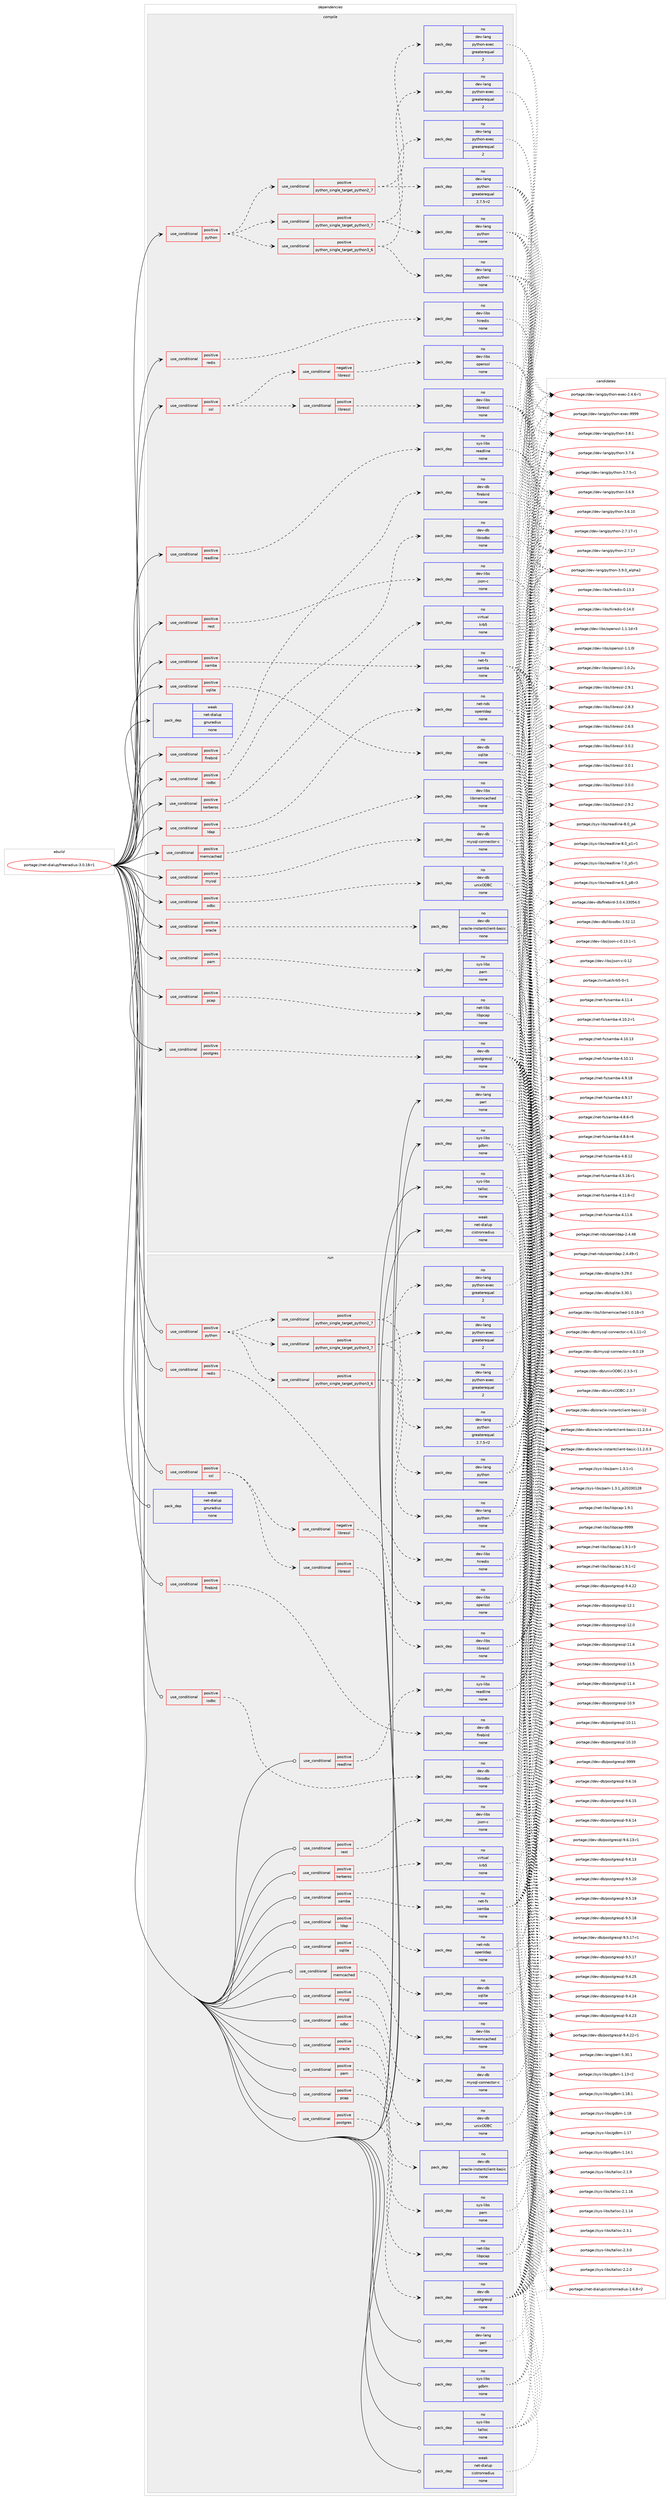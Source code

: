 digraph prolog {

# *************
# Graph options
# *************

newrank=true;
concentrate=true;
compound=true;
graph [rankdir=LR,fontname=Helvetica,fontsize=10,ranksep=1.5];#, ranksep=2.5, nodesep=0.2];
edge  [arrowhead=vee];
node  [fontname=Helvetica,fontsize=10];

# **********
# The ebuild
# **********

subgraph cluster_leftcol {
color=gray;
rank=same;
label=<<i>ebuild</i>>;
id [label="portage://net-dialup/freeradius-3.0.18-r1", color=red, width=4, href="../net-dialup/freeradius-3.0.18-r1.svg"];
}

# ****************
# The dependencies
# ****************

subgraph cluster_midcol {
color=gray;
label=<<i>dependencies</i>>;
subgraph cluster_compile {
fillcolor="#eeeeee";
style=filled;
label=<<i>compile</i>>;
subgraph cond33181 {
dependency149322 [label=<<TABLE BORDER="0" CELLBORDER="1" CELLSPACING="0" CELLPADDING="4"><TR><TD ROWSPAN="3" CELLPADDING="10">use_conditional</TD></TR><TR><TD>positive</TD></TR><TR><TD>firebird</TD></TR></TABLE>>, shape=none, color=red];
subgraph pack113692 {
dependency149323 [label=<<TABLE BORDER="0" CELLBORDER="1" CELLSPACING="0" CELLPADDING="4" WIDTH="220"><TR><TD ROWSPAN="6" CELLPADDING="30">pack_dep</TD></TR><TR><TD WIDTH="110">no</TD></TR><TR><TD>dev-db</TD></TR><TR><TD>firebird</TD></TR><TR><TD>none</TD></TR><TR><TD></TD></TR></TABLE>>, shape=none, color=blue];
}
dependency149322:e -> dependency149323:w [weight=20,style="dashed",arrowhead="vee"];
}
id:e -> dependency149322:w [weight=20,style="solid",arrowhead="vee"];
subgraph cond33182 {
dependency149324 [label=<<TABLE BORDER="0" CELLBORDER="1" CELLSPACING="0" CELLPADDING="4"><TR><TD ROWSPAN="3" CELLPADDING="10">use_conditional</TD></TR><TR><TD>positive</TD></TR><TR><TD>iodbc</TD></TR></TABLE>>, shape=none, color=red];
subgraph pack113693 {
dependency149325 [label=<<TABLE BORDER="0" CELLBORDER="1" CELLSPACING="0" CELLPADDING="4" WIDTH="220"><TR><TD ROWSPAN="6" CELLPADDING="30">pack_dep</TD></TR><TR><TD WIDTH="110">no</TD></TR><TR><TD>dev-db</TD></TR><TR><TD>libiodbc</TD></TR><TR><TD>none</TD></TR><TR><TD></TD></TR></TABLE>>, shape=none, color=blue];
}
dependency149324:e -> dependency149325:w [weight=20,style="dashed",arrowhead="vee"];
}
id:e -> dependency149324:w [weight=20,style="solid",arrowhead="vee"];
subgraph cond33183 {
dependency149326 [label=<<TABLE BORDER="0" CELLBORDER="1" CELLSPACING="0" CELLPADDING="4"><TR><TD ROWSPAN="3" CELLPADDING="10">use_conditional</TD></TR><TR><TD>positive</TD></TR><TR><TD>kerberos</TD></TR></TABLE>>, shape=none, color=red];
subgraph pack113694 {
dependency149327 [label=<<TABLE BORDER="0" CELLBORDER="1" CELLSPACING="0" CELLPADDING="4" WIDTH="220"><TR><TD ROWSPAN="6" CELLPADDING="30">pack_dep</TD></TR><TR><TD WIDTH="110">no</TD></TR><TR><TD>virtual</TD></TR><TR><TD>krb5</TD></TR><TR><TD>none</TD></TR><TR><TD></TD></TR></TABLE>>, shape=none, color=blue];
}
dependency149326:e -> dependency149327:w [weight=20,style="dashed",arrowhead="vee"];
}
id:e -> dependency149326:w [weight=20,style="solid",arrowhead="vee"];
subgraph cond33184 {
dependency149328 [label=<<TABLE BORDER="0" CELLBORDER="1" CELLSPACING="0" CELLPADDING="4"><TR><TD ROWSPAN="3" CELLPADDING="10">use_conditional</TD></TR><TR><TD>positive</TD></TR><TR><TD>ldap</TD></TR></TABLE>>, shape=none, color=red];
subgraph pack113695 {
dependency149329 [label=<<TABLE BORDER="0" CELLBORDER="1" CELLSPACING="0" CELLPADDING="4" WIDTH="220"><TR><TD ROWSPAN="6" CELLPADDING="30">pack_dep</TD></TR><TR><TD WIDTH="110">no</TD></TR><TR><TD>net-nds</TD></TR><TR><TD>openldap</TD></TR><TR><TD>none</TD></TR><TR><TD></TD></TR></TABLE>>, shape=none, color=blue];
}
dependency149328:e -> dependency149329:w [weight=20,style="dashed",arrowhead="vee"];
}
id:e -> dependency149328:w [weight=20,style="solid",arrowhead="vee"];
subgraph cond33185 {
dependency149330 [label=<<TABLE BORDER="0" CELLBORDER="1" CELLSPACING="0" CELLPADDING="4"><TR><TD ROWSPAN="3" CELLPADDING="10">use_conditional</TD></TR><TR><TD>positive</TD></TR><TR><TD>memcached</TD></TR></TABLE>>, shape=none, color=red];
subgraph pack113696 {
dependency149331 [label=<<TABLE BORDER="0" CELLBORDER="1" CELLSPACING="0" CELLPADDING="4" WIDTH="220"><TR><TD ROWSPAN="6" CELLPADDING="30">pack_dep</TD></TR><TR><TD WIDTH="110">no</TD></TR><TR><TD>dev-libs</TD></TR><TR><TD>libmemcached</TD></TR><TR><TD>none</TD></TR><TR><TD></TD></TR></TABLE>>, shape=none, color=blue];
}
dependency149330:e -> dependency149331:w [weight=20,style="dashed",arrowhead="vee"];
}
id:e -> dependency149330:w [weight=20,style="solid",arrowhead="vee"];
subgraph cond33186 {
dependency149332 [label=<<TABLE BORDER="0" CELLBORDER="1" CELLSPACING="0" CELLPADDING="4"><TR><TD ROWSPAN="3" CELLPADDING="10">use_conditional</TD></TR><TR><TD>positive</TD></TR><TR><TD>mysql</TD></TR></TABLE>>, shape=none, color=red];
subgraph pack113697 {
dependency149333 [label=<<TABLE BORDER="0" CELLBORDER="1" CELLSPACING="0" CELLPADDING="4" WIDTH="220"><TR><TD ROWSPAN="6" CELLPADDING="30">pack_dep</TD></TR><TR><TD WIDTH="110">no</TD></TR><TR><TD>dev-db</TD></TR><TR><TD>mysql-connector-c</TD></TR><TR><TD>none</TD></TR><TR><TD></TD></TR></TABLE>>, shape=none, color=blue];
}
dependency149332:e -> dependency149333:w [weight=20,style="dashed",arrowhead="vee"];
}
id:e -> dependency149332:w [weight=20,style="solid",arrowhead="vee"];
subgraph cond33187 {
dependency149334 [label=<<TABLE BORDER="0" CELLBORDER="1" CELLSPACING="0" CELLPADDING="4"><TR><TD ROWSPAN="3" CELLPADDING="10">use_conditional</TD></TR><TR><TD>positive</TD></TR><TR><TD>odbc</TD></TR></TABLE>>, shape=none, color=red];
subgraph pack113698 {
dependency149335 [label=<<TABLE BORDER="0" CELLBORDER="1" CELLSPACING="0" CELLPADDING="4" WIDTH="220"><TR><TD ROWSPAN="6" CELLPADDING="30">pack_dep</TD></TR><TR><TD WIDTH="110">no</TD></TR><TR><TD>dev-db</TD></TR><TR><TD>unixODBC</TD></TR><TR><TD>none</TD></TR><TR><TD></TD></TR></TABLE>>, shape=none, color=blue];
}
dependency149334:e -> dependency149335:w [weight=20,style="dashed",arrowhead="vee"];
}
id:e -> dependency149334:w [weight=20,style="solid",arrowhead="vee"];
subgraph cond33188 {
dependency149336 [label=<<TABLE BORDER="0" CELLBORDER="1" CELLSPACING="0" CELLPADDING="4"><TR><TD ROWSPAN="3" CELLPADDING="10">use_conditional</TD></TR><TR><TD>positive</TD></TR><TR><TD>oracle</TD></TR></TABLE>>, shape=none, color=red];
subgraph pack113699 {
dependency149337 [label=<<TABLE BORDER="0" CELLBORDER="1" CELLSPACING="0" CELLPADDING="4" WIDTH="220"><TR><TD ROWSPAN="6" CELLPADDING="30">pack_dep</TD></TR><TR><TD WIDTH="110">no</TD></TR><TR><TD>dev-db</TD></TR><TR><TD>oracle-instantclient-basic</TD></TR><TR><TD>none</TD></TR><TR><TD></TD></TR></TABLE>>, shape=none, color=blue];
}
dependency149336:e -> dependency149337:w [weight=20,style="dashed",arrowhead="vee"];
}
id:e -> dependency149336:w [weight=20,style="solid",arrowhead="vee"];
subgraph cond33189 {
dependency149338 [label=<<TABLE BORDER="0" CELLBORDER="1" CELLSPACING="0" CELLPADDING="4"><TR><TD ROWSPAN="3" CELLPADDING="10">use_conditional</TD></TR><TR><TD>positive</TD></TR><TR><TD>pam</TD></TR></TABLE>>, shape=none, color=red];
subgraph pack113700 {
dependency149339 [label=<<TABLE BORDER="0" CELLBORDER="1" CELLSPACING="0" CELLPADDING="4" WIDTH="220"><TR><TD ROWSPAN="6" CELLPADDING="30">pack_dep</TD></TR><TR><TD WIDTH="110">no</TD></TR><TR><TD>sys-libs</TD></TR><TR><TD>pam</TD></TR><TR><TD>none</TD></TR><TR><TD></TD></TR></TABLE>>, shape=none, color=blue];
}
dependency149338:e -> dependency149339:w [weight=20,style="dashed",arrowhead="vee"];
}
id:e -> dependency149338:w [weight=20,style="solid",arrowhead="vee"];
subgraph cond33190 {
dependency149340 [label=<<TABLE BORDER="0" CELLBORDER="1" CELLSPACING="0" CELLPADDING="4"><TR><TD ROWSPAN="3" CELLPADDING="10">use_conditional</TD></TR><TR><TD>positive</TD></TR><TR><TD>pcap</TD></TR></TABLE>>, shape=none, color=red];
subgraph pack113701 {
dependency149341 [label=<<TABLE BORDER="0" CELLBORDER="1" CELLSPACING="0" CELLPADDING="4" WIDTH="220"><TR><TD ROWSPAN="6" CELLPADDING="30">pack_dep</TD></TR><TR><TD WIDTH="110">no</TD></TR><TR><TD>net-libs</TD></TR><TR><TD>libpcap</TD></TR><TR><TD>none</TD></TR><TR><TD></TD></TR></TABLE>>, shape=none, color=blue];
}
dependency149340:e -> dependency149341:w [weight=20,style="dashed",arrowhead="vee"];
}
id:e -> dependency149340:w [weight=20,style="solid",arrowhead="vee"];
subgraph cond33191 {
dependency149342 [label=<<TABLE BORDER="0" CELLBORDER="1" CELLSPACING="0" CELLPADDING="4"><TR><TD ROWSPAN="3" CELLPADDING="10">use_conditional</TD></TR><TR><TD>positive</TD></TR><TR><TD>postgres</TD></TR></TABLE>>, shape=none, color=red];
subgraph pack113702 {
dependency149343 [label=<<TABLE BORDER="0" CELLBORDER="1" CELLSPACING="0" CELLPADDING="4" WIDTH="220"><TR><TD ROWSPAN="6" CELLPADDING="30">pack_dep</TD></TR><TR><TD WIDTH="110">no</TD></TR><TR><TD>dev-db</TD></TR><TR><TD>postgresql</TD></TR><TR><TD>none</TD></TR><TR><TD></TD></TR></TABLE>>, shape=none, color=blue];
}
dependency149342:e -> dependency149343:w [weight=20,style="dashed",arrowhead="vee"];
}
id:e -> dependency149342:w [weight=20,style="solid",arrowhead="vee"];
subgraph cond33192 {
dependency149344 [label=<<TABLE BORDER="0" CELLBORDER="1" CELLSPACING="0" CELLPADDING="4"><TR><TD ROWSPAN="3" CELLPADDING="10">use_conditional</TD></TR><TR><TD>positive</TD></TR><TR><TD>python</TD></TR></TABLE>>, shape=none, color=red];
subgraph cond33193 {
dependency149345 [label=<<TABLE BORDER="0" CELLBORDER="1" CELLSPACING="0" CELLPADDING="4"><TR><TD ROWSPAN="3" CELLPADDING="10">use_conditional</TD></TR><TR><TD>positive</TD></TR><TR><TD>python_single_target_python2_7</TD></TR></TABLE>>, shape=none, color=red];
subgraph pack113703 {
dependency149346 [label=<<TABLE BORDER="0" CELLBORDER="1" CELLSPACING="0" CELLPADDING="4" WIDTH="220"><TR><TD ROWSPAN="6" CELLPADDING="30">pack_dep</TD></TR><TR><TD WIDTH="110">no</TD></TR><TR><TD>dev-lang</TD></TR><TR><TD>python</TD></TR><TR><TD>greaterequal</TD></TR><TR><TD>2.7.5-r2</TD></TR></TABLE>>, shape=none, color=blue];
}
dependency149345:e -> dependency149346:w [weight=20,style="dashed",arrowhead="vee"];
subgraph pack113704 {
dependency149347 [label=<<TABLE BORDER="0" CELLBORDER="1" CELLSPACING="0" CELLPADDING="4" WIDTH="220"><TR><TD ROWSPAN="6" CELLPADDING="30">pack_dep</TD></TR><TR><TD WIDTH="110">no</TD></TR><TR><TD>dev-lang</TD></TR><TR><TD>python-exec</TD></TR><TR><TD>greaterequal</TD></TR><TR><TD>2</TD></TR></TABLE>>, shape=none, color=blue];
}
dependency149345:e -> dependency149347:w [weight=20,style="dashed",arrowhead="vee"];
}
dependency149344:e -> dependency149345:w [weight=20,style="dashed",arrowhead="vee"];
subgraph cond33194 {
dependency149348 [label=<<TABLE BORDER="0" CELLBORDER="1" CELLSPACING="0" CELLPADDING="4"><TR><TD ROWSPAN="3" CELLPADDING="10">use_conditional</TD></TR><TR><TD>positive</TD></TR><TR><TD>python_single_target_python3_6</TD></TR></TABLE>>, shape=none, color=red];
subgraph pack113705 {
dependency149349 [label=<<TABLE BORDER="0" CELLBORDER="1" CELLSPACING="0" CELLPADDING="4" WIDTH="220"><TR><TD ROWSPAN="6" CELLPADDING="30">pack_dep</TD></TR><TR><TD WIDTH="110">no</TD></TR><TR><TD>dev-lang</TD></TR><TR><TD>python</TD></TR><TR><TD>none</TD></TR><TR><TD></TD></TR></TABLE>>, shape=none, color=blue];
}
dependency149348:e -> dependency149349:w [weight=20,style="dashed",arrowhead="vee"];
subgraph pack113706 {
dependency149350 [label=<<TABLE BORDER="0" CELLBORDER="1" CELLSPACING="0" CELLPADDING="4" WIDTH="220"><TR><TD ROWSPAN="6" CELLPADDING="30">pack_dep</TD></TR><TR><TD WIDTH="110">no</TD></TR><TR><TD>dev-lang</TD></TR><TR><TD>python-exec</TD></TR><TR><TD>greaterequal</TD></TR><TR><TD>2</TD></TR></TABLE>>, shape=none, color=blue];
}
dependency149348:e -> dependency149350:w [weight=20,style="dashed",arrowhead="vee"];
}
dependency149344:e -> dependency149348:w [weight=20,style="dashed",arrowhead="vee"];
subgraph cond33195 {
dependency149351 [label=<<TABLE BORDER="0" CELLBORDER="1" CELLSPACING="0" CELLPADDING="4"><TR><TD ROWSPAN="3" CELLPADDING="10">use_conditional</TD></TR><TR><TD>positive</TD></TR><TR><TD>python_single_target_python3_7</TD></TR></TABLE>>, shape=none, color=red];
subgraph pack113707 {
dependency149352 [label=<<TABLE BORDER="0" CELLBORDER="1" CELLSPACING="0" CELLPADDING="4" WIDTH="220"><TR><TD ROWSPAN="6" CELLPADDING="30">pack_dep</TD></TR><TR><TD WIDTH="110">no</TD></TR><TR><TD>dev-lang</TD></TR><TR><TD>python</TD></TR><TR><TD>none</TD></TR><TR><TD></TD></TR></TABLE>>, shape=none, color=blue];
}
dependency149351:e -> dependency149352:w [weight=20,style="dashed",arrowhead="vee"];
subgraph pack113708 {
dependency149353 [label=<<TABLE BORDER="0" CELLBORDER="1" CELLSPACING="0" CELLPADDING="4" WIDTH="220"><TR><TD ROWSPAN="6" CELLPADDING="30">pack_dep</TD></TR><TR><TD WIDTH="110">no</TD></TR><TR><TD>dev-lang</TD></TR><TR><TD>python-exec</TD></TR><TR><TD>greaterequal</TD></TR><TR><TD>2</TD></TR></TABLE>>, shape=none, color=blue];
}
dependency149351:e -> dependency149353:w [weight=20,style="dashed",arrowhead="vee"];
}
dependency149344:e -> dependency149351:w [weight=20,style="dashed",arrowhead="vee"];
}
id:e -> dependency149344:w [weight=20,style="solid",arrowhead="vee"];
subgraph cond33196 {
dependency149354 [label=<<TABLE BORDER="0" CELLBORDER="1" CELLSPACING="0" CELLPADDING="4"><TR><TD ROWSPAN="3" CELLPADDING="10">use_conditional</TD></TR><TR><TD>positive</TD></TR><TR><TD>readline</TD></TR></TABLE>>, shape=none, color=red];
subgraph pack113709 {
dependency149355 [label=<<TABLE BORDER="0" CELLBORDER="1" CELLSPACING="0" CELLPADDING="4" WIDTH="220"><TR><TD ROWSPAN="6" CELLPADDING="30">pack_dep</TD></TR><TR><TD WIDTH="110">no</TD></TR><TR><TD>sys-libs</TD></TR><TR><TD>readline</TD></TR><TR><TD>none</TD></TR><TR><TD></TD></TR></TABLE>>, shape=none, color=blue];
}
dependency149354:e -> dependency149355:w [weight=20,style="dashed",arrowhead="vee"];
}
id:e -> dependency149354:w [weight=20,style="solid",arrowhead="vee"];
subgraph cond33197 {
dependency149356 [label=<<TABLE BORDER="0" CELLBORDER="1" CELLSPACING="0" CELLPADDING="4"><TR><TD ROWSPAN="3" CELLPADDING="10">use_conditional</TD></TR><TR><TD>positive</TD></TR><TR><TD>redis</TD></TR></TABLE>>, shape=none, color=red];
subgraph pack113710 {
dependency149357 [label=<<TABLE BORDER="0" CELLBORDER="1" CELLSPACING="0" CELLPADDING="4" WIDTH="220"><TR><TD ROWSPAN="6" CELLPADDING="30">pack_dep</TD></TR><TR><TD WIDTH="110">no</TD></TR><TR><TD>dev-libs</TD></TR><TR><TD>hiredis</TD></TR><TR><TD>none</TD></TR><TR><TD></TD></TR></TABLE>>, shape=none, color=blue];
}
dependency149356:e -> dependency149357:w [weight=20,style="dashed",arrowhead="vee"];
}
id:e -> dependency149356:w [weight=20,style="solid",arrowhead="vee"];
subgraph cond33198 {
dependency149358 [label=<<TABLE BORDER="0" CELLBORDER="1" CELLSPACING="0" CELLPADDING="4"><TR><TD ROWSPAN="3" CELLPADDING="10">use_conditional</TD></TR><TR><TD>positive</TD></TR><TR><TD>rest</TD></TR></TABLE>>, shape=none, color=red];
subgraph pack113711 {
dependency149359 [label=<<TABLE BORDER="0" CELLBORDER="1" CELLSPACING="0" CELLPADDING="4" WIDTH="220"><TR><TD ROWSPAN="6" CELLPADDING="30">pack_dep</TD></TR><TR><TD WIDTH="110">no</TD></TR><TR><TD>dev-libs</TD></TR><TR><TD>json-c</TD></TR><TR><TD>none</TD></TR><TR><TD></TD></TR></TABLE>>, shape=none, color=blue];
}
dependency149358:e -> dependency149359:w [weight=20,style="dashed",arrowhead="vee"];
}
id:e -> dependency149358:w [weight=20,style="solid",arrowhead="vee"];
subgraph cond33199 {
dependency149360 [label=<<TABLE BORDER="0" CELLBORDER="1" CELLSPACING="0" CELLPADDING="4"><TR><TD ROWSPAN="3" CELLPADDING="10">use_conditional</TD></TR><TR><TD>positive</TD></TR><TR><TD>samba</TD></TR></TABLE>>, shape=none, color=red];
subgraph pack113712 {
dependency149361 [label=<<TABLE BORDER="0" CELLBORDER="1" CELLSPACING="0" CELLPADDING="4" WIDTH="220"><TR><TD ROWSPAN="6" CELLPADDING="30">pack_dep</TD></TR><TR><TD WIDTH="110">no</TD></TR><TR><TD>net-fs</TD></TR><TR><TD>samba</TD></TR><TR><TD>none</TD></TR><TR><TD></TD></TR></TABLE>>, shape=none, color=blue];
}
dependency149360:e -> dependency149361:w [weight=20,style="dashed",arrowhead="vee"];
}
id:e -> dependency149360:w [weight=20,style="solid",arrowhead="vee"];
subgraph cond33200 {
dependency149362 [label=<<TABLE BORDER="0" CELLBORDER="1" CELLSPACING="0" CELLPADDING="4"><TR><TD ROWSPAN="3" CELLPADDING="10">use_conditional</TD></TR><TR><TD>positive</TD></TR><TR><TD>sqlite</TD></TR></TABLE>>, shape=none, color=red];
subgraph pack113713 {
dependency149363 [label=<<TABLE BORDER="0" CELLBORDER="1" CELLSPACING="0" CELLPADDING="4" WIDTH="220"><TR><TD ROWSPAN="6" CELLPADDING="30">pack_dep</TD></TR><TR><TD WIDTH="110">no</TD></TR><TR><TD>dev-db</TD></TR><TR><TD>sqlite</TD></TR><TR><TD>none</TD></TR><TR><TD></TD></TR></TABLE>>, shape=none, color=blue];
}
dependency149362:e -> dependency149363:w [weight=20,style="dashed",arrowhead="vee"];
}
id:e -> dependency149362:w [weight=20,style="solid",arrowhead="vee"];
subgraph cond33201 {
dependency149364 [label=<<TABLE BORDER="0" CELLBORDER="1" CELLSPACING="0" CELLPADDING="4"><TR><TD ROWSPAN="3" CELLPADDING="10">use_conditional</TD></TR><TR><TD>positive</TD></TR><TR><TD>ssl</TD></TR></TABLE>>, shape=none, color=red];
subgraph cond33202 {
dependency149365 [label=<<TABLE BORDER="0" CELLBORDER="1" CELLSPACING="0" CELLPADDING="4"><TR><TD ROWSPAN="3" CELLPADDING="10">use_conditional</TD></TR><TR><TD>negative</TD></TR><TR><TD>libressl</TD></TR></TABLE>>, shape=none, color=red];
subgraph pack113714 {
dependency149366 [label=<<TABLE BORDER="0" CELLBORDER="1" CELLSPACING="0" CELLPADDING="4" WIDTH="220"><TR><TD ROWSPAN="6" CELLPADDING="30">pack_dep</TD></TR><TR><TD WIDTH="110">no</TD></TR><TR><TD>dev-libs</TD></TR><TR><TD>openssl</TD></TR><TR><TD>none</TD></TR><TR><TD></TD></TR></TABLE>>, shape=none, color=blue];
}
dependency149365:e -> dependency149366:w [weight=20,style="dashed",arrowhead="vee"];
}
dependency149364:e -> dependency149365:w [weight=20,style="dashed",arrowhead="vee"];
subgraph cond33203 {
dependency149367 [label=<<TABLE BORDER="0" CELLBORDER="1" CELLSPACING="0" CELLPADDING="4"><TR><TD ROWSPAN="3" CELLPADDING="10">use_conditional</TD></TR><TR><TD>positive</TD></TR><TR><TD>libressl</TD></TR></TABLE>>, shape=none, color=red];
subgraph pack113715 {
dependency149368 [label=<<TABLE BORDER="0" CELLBORDER="1" CELLSPACING="0" CELLPADDING="4" WIDTH="220"><TR><TD ROWSPAN="6" CELLPADDING="30">pack_dep</TD></TR><TR><TD WIDTH="110">no</TD></TR><TR><TD>dev-libs</TD></TR><TR><TD>libressl</TD></TR><TR><TD>none</TD></TR><TR><TD></TD></TR></TABLE>>, shape=none, color=blue];
}
dependency149367:e -> dependency149368:w [weight=20,style="dashed",arrowhead="vee"];
}
dependency149364:e -> dependency149367:w [weight=20,style="dashed",arrowhead="vee"];
}
id:e -> dependency149364:w [weight=20,style="solid",arrowhead="vee"];
subgraph pack113716 {
dependency149369 [label=<<TABLE BORDER="0" CELLBORDER="1" CELLSPACING="0" CELLPADDING="4" WIDTH="220"><TR><TD ROWSPAN="6" CELLPADDING="30">pack_dep</TD></TR><TR><TD WIDTH="110">no</TD></TR><TR><TD>dev-lang</TD></TR><TR><TD>perl</TD></TR><TR><TD>none</TD></TR><TR><TD></TD></TR></TABLE>>, shape=none, color=blue];
}
id:e -> dependency149369:w [weight=20,style="solid",arrowhead="vee"];
subgraph pack113717 {
dependency149370 [label=<<TABLE BORDER="0" CELLBORDER="1" CELLSPACING="0" CELLPADDING="4" WIDTH="220"><TR><TD ROWSPAN="6" CELLPADDING="30">pack_dep</TD></TR><TR><TD WIDTH="110">no</TD></TR><TR><TD>sys-libs</TD></TR><TR><TD>gdbm</TD></TR><TR><TD>none</TD></TR><TR><TD></TD></TR></TABLE>>, shape=none, color=blue];
}
id:e -> dependency149370:w [weight=20,style="solid",arrowhead="vee"];
subgraph pack113718 {
dependency149371 [label=<<TABLE BORDER="0" CELLBORDER="1" CELLSPACING="0" CELLPADDING="4" WIDTH="220"><TR><TD ROWSPAN="6" CELLPADDING="30">pack_dep</TD></TR><TR><TD WIDTH="110">no</TD></TR><TR><TD>sys-libs</TD></TR><TR><TD>talloc</TD></TR><TR><TD>none</TD></TR><TR><TD></TD></TR></TABLE>>, shape=none, color=blue];
}
id:e -> dependency149371:w [weight=20,style="solid",arrowhead="vee"];
subgraph pack113719 {
dependency149372 [label=<<TABLE BORDER="0" CELLBORDER="1" CELLSPACING="0" CELLPADDING="4" WIDTH="220"><TR><TD ROWSPAN="6" CELLPADDING="30">pack_dep</TD></TR><TR><TD WIDTH="110">weak</TD></TR><TR><TD>net-dialup</TD></TR><TR><TD>cistronradius</TD></TR><TR><TD>none</TD></TR><TR><TD></TD></TR></TABLE>>, shape=none, color=blue];
}
id:e -> dependency149372:w [weight=20,style="solid",arrowhead="vee"];
subgraph pack113720 {
dependency149373 [label=<<TABLE BORDER="0" CELLBORDER="1" CELLSPACING="0" CELLPADDING="4" WIDTH="220"><TR><TD ROWSPAN="6" CELLPADDING="30">pack_dep</TD></TR><TR><TD WIDTH="110">weak</TD></TR><TR><TD>net-dialup</TD></TR><TR><TD>gnuradius</TD></TR><TR><TD>none</TD></TR><TR><TD></TD></TR></TABLE>>, shape=none, color=blue];
}
id:e -> dependency149373:w [weight=20,style="solid",arrowhead="vee"];
}
subgraph cluster_compileandrun {
fillcolor="#eeeeee";
style=filled;
label=<<i>compile and run</i>>;
}
subgraph cluster_run {
fillcolor="#eeeeee";
style=filled;
label=<<i>run</i>>;
subgraph cond33204 {
dependency149374 [label=<<TABLE BORDER="0" CELLBORDER="1" CELLSPACING="0" CELLPADDING="4"><TR><TD ROWSPAN="3" CELLPADDING="10">use_conditional</TD></TR><TR><TD>positive</TD></TR><TR><TD>firebird</TD></TR></TABLE>>, shape=none, color=red];
subgraph pack113721 {
dependency149375 [label=<<TABLE BORDER="0" CELLBORDER="1" CELLSPACING="0" CELLPADDING="4" WIDTH="220"><TR><TD ROWSPAN="6" CELLPADDING="30">pack_dep</TD></TR><TR><TD WIDTH="110">no</TD></TR><TR><TD>dev-db</TD></TR><TR><TD>firebird</TD></TR><TR><TD>none</TD></TR><TR><TD></TD></TR></TABLE>>, shape=none, color=blue];
}
dependency149374:e -> dependency149375:w [weight=20,style="dashed",arrowhead="vee"];
}
id:e -> dependency149374:w [weight=20,style="solid",arrowhead="odot"];
subgraph cond33205 {
dependency149376 [label=<<TABLE BORDER="0" CELLBORDER="1" CELLSPACING="0" CELLPADDING="4"><TR><TD ROWSPAN="3" CELLPADDING="10">use_conditional</TD></TR><TR><TD>positive</TD></TR><TR><TD>iodbc</TD></TR></TABLE>>, shape=none, color=red];
subgraph pack113722 {
dependency149377 [label=<<TABLE BORDER="0" CELLBORDER="1" CELLSPACING="0" CELLPADDING="4" WIDTH="220"><TR><TD ROWSPAN="6" CELLPADDING="30">pack_dep</TD></TR><TR><TD WIDTH="110">no</TD></TR><TR><TD>dev-db</TD></TR><TR><TD>libiodbc</TD></TR><TR><TD>none</TD></TR><TR><TD></TD></TR></TABLE>>, shape=none, color=blue];
}
dependency149376:e -> dependency149377:w [weight=20,style="dashed",arrowhead="vee"];
}
id:e -> dependency149376:w [weight=20,style="solid",arrowhead="odot"];
subgraph cond33206 {
dependency149378 [label=<<TABLE BORDER="0" CELLBORDER="1" CELLSPACING="0" CELLPADDING="4"><TR><TD ROWSPAN="3" CELLPADDING="10">use_conditional</TD></TR><TR><TD>positive</TD></TR><TR><TD>kerberos</TD></TR></TABLE>>, shape=none, color=red];
subgraph pack113723 {
dependency149379 [label=<<TABLE BORDER="0" CELLBORDER="1" CELLSPACING="0" CELLPADDING="4" WIDTH="220"><TR><TD ROWSPAN="6" CELLPADDING="30">pack_dep</TD></TR><TR><TD WIDTH="110">no</TD></TR><TR><TD>virtual</TD></TR><TR><TD>krb5</TD></TR><TR><TD>none</TD></TR><TR><TD></TD></TR></TABLE>>, shape=none, color=blue];
}
dependency149378:e -> dependency149379:w [weight=20,style="dashed",arrowhead="vee"];
}
id:e -> dependency149378:w [weight=20,style="solid",arrowhead="odot"];
subgraph cond33207 {
dependency149380 [label=<<TABLE BORDER="0" CELLBORDER="1" CELLSPACING="0" CELLPADDING="4"><TR><TD ROWSPAN="3" CELLPADDING="10">use_conditional</TD></TR><TR><TD>positive</TD></TR><TR><TD>ldap</TD></TR></TABLE>>, shape=none, color=red];
subgraph pack113724 {
dependency149381 [label=<<TABLE BORDER="0" CELLBORDER="1" CELLSPACING="0" CELLPADDING="4" WIDTH="220"><TR><TD ROWSPAN="6" CELLPADDING="30">pack_dep</TD></TR><TR><TD WIDTH="110">no</TD></TR><TR><TD>net-nds</TD></TR><TR><TD>openldap</TD></TR><TR><TD>none</TD></TR><TR><TD></TD></TR></TABLE>>, shape=none, color=blue];
}
dependency149380:e -> dependency149381:w [weight=20,style="dashed",arrowhead="vee"];
}
id:e -> dependency149380:w [weight=20,style="solid",arrowhead="odot"];
subgraph cond33208 {
dependency149382 [label=<<TABLE BORDER="0" CELLBORDER="1" CELLSPACING="0" CELLPADDING="4"><TR><TD ROWSPAN="3" CELLPADDING="10">use_conditional</TD></TR><TR><TD>positive</TD></TR><TR><TD>memcached</TD></TR></TABLE>>, shape=none, color=red];
subgraph pack113725 {
dependency149383 [label=<<TABLE BORDER="0" CELLBORDER="1" CELLSPACING="0" CELLPADDING="4" WIDTH="220"><TR><TD ROWSPAN="6" CELLPADDING="30">pack_dep</TD></TR><TR><TD WIDTH="110">no</TD></TR><TR><TD>dev-libs</TD></TR><TR><TD>libmemcached</TD></TR><TR><TD>none</TD></TR><TR><TD></TD></TR></TABLE>>, shape=none, color=blue];
}
dependency149382:e -> dependency149383:w [weight=20,style="dashed",arrowhead="vee"];
}
id:e -> dependency149382:w [weight=20,style="solid",arrowhead="odot"];
subgraph cond33209 {
dependency149384 [label=<<TABLE BORDER="0" CELLBORDER="1" CELLSPACING="0" CELLPADDING="4"><TR><TD ROWSPAN="3" CELLPADDING="10">use_conditional</TD></TR><TR><TD>positive</TD></TR><TR><TD>mysql</TD></TR></TABLE>>, shape=none, color=red];
subgraph pack113726 {
dependency149385 [label=<<TABLE BORDER="0" CELLBORDER="1" CELLSPACING="0" CELLPADDING="4" WIDTH="220"><TR><TD ROWSPAN="6" CELLPADDING="30">pack_dep</TD></TR><TR><TD WIDTH="110">no</TD></TR><TR><TD>dev-db</TD></TR><TR><TD>mysql-connector-c</TD></TR><TR><TD>none</TD></TR><TR><TD></TD></TR></TABLE>>, shape=none, color=blue];
}
dependency149384:e -> dependency149385:w [weight=20,style="dashed",arrowhead="vee"];
}
id:e -> dependency149384:w [weight=20,style="solid",arrowhead="odot"];
subgraph cond33210 {
dependency149386 [label=<<TABLE BORDER="0" CELLBORDER="1" CELLSPACING="0" CELLPADDING="4"><TR><TD ROWSPAN="3" CELLPADDING="10">use_conditional</TD></TR><TR><TD>positive</TD></TR><TR><TD>odbc</TD></TR></TABLE>>, shape=none, color=red];
subgraph pack113727 {
dependency149387 [label=<<TABLE BORDER="0" CELLBORDER="1" CELLSPACING="0" CELLPADDING="4" WIDTH="220"><TR><TD ROWSPAN="6" CELLPADDING="30">pack_dep</TD></TR><TR><TD WIDTH="110">no</TD></TR><TR><TD>dev-db</TD></TR><TR><TD>unixODBC</TD></TR><TR><TD>none</TD></TR><TR><TD></TD></TR></TABLE>>, shape=none, color=blue];
}
dependency149386:e -> dependency149387:w [weight=20,style="dashed",arrowhead="vee"];
}
id:e -> dependency149386:w [weight=20,style="solid",arrowhead="odot"];
subgraph cond33211 {
dependency149388 [label=<<TABLE BORDER="0" CELLBORDER="1" CELLSPACING="0" CELLPADDING="4"><TR><TD ROWSPAN="3" CELLPADDING="10">use_conditional</TD></TR><TR><TD>positive</TD></TR><TR><TD>oracle</TD></TR></TABLE>>, shape=none, color=red];
subgraph pack113728 {
dependency149389 [label=<<TABLE BORDER="0" CELLBORDER="1" CELLSPACING="0" CELLPADDING="4" WIDTH="220"><TR><TD ROWSPAN="6" CELLPADDING="30">pack_dep</TD></TR><TR><TD WIDTH="110">no</TD></TR><TR><TD>dev-db</TD></TR><TR><TD>oracle-instantclient-basic</TD></TR><TR><TD>none</TD></TR><TR><TD></TD></TR></TABLE>>, shape=none, color=blue];
}
dependency149388:e -> dependency149389:w [weight=20,style="dashed",arrowhead="vee"];
}
id:e -> dependency149388:w [weight=20,style="solid",arrowhead="odot"];
subgraph cond33212 {
dependency149390 [label=<<TABLE BORDER="0" CELLBORDER="1" CELLSPACING="0" CELLPADDING="4"><TR><TD ROWSPAN="3" CELLPADDING="10">use_conditional</TD></TR><TR><TD>positive</TD></TR><TR><TD>pam</TD></TR></TABLE>>, shape=none, color=red];
subgraph pack113729 {
dependency149391 [label=<<TABLE BORDER="0" CELLBORDER="1" CELLSPACING="0" CELLPADDING="4" WIDTH="220"><TR><TD ROWSPAN="6" CELLPADDING="30">pack_dep</TD></TR><TR><TD WIDTH="110">no</TD></TR><TR><TD>sys-libs</TD></TR><TR><TD>pam</TD></TR><TR><TD>none</TD></TR><TR><TD></TD></TR></TABLE>>, shape=none, color=blue];
}
dependency149390:e -> dependency149391:w [weight=20,style="dashed",arrowhead="vee"];
}
id:e -> dependency149390:w [weight=20,style="solid",arrowhead="odot"];
subgraph cond33213 {
dependency149392 [label=<<TABLE BORDER="0" CELLBORDER="1" CELLSPACING="0" CELLPADDING="4"><TR><TD ROWSPAN="3" CELLPADDING="10">use_conditional</TD></TR><TR><TD>positive</TD></TR><TR><TD>pcap</TD></TR></TABLE>>, shape=none, color=red];
subgraph pack113730 {
dependency149393 [label=<<TABLE BORDER="0" CELLBORDER="1" CELLSPACING="0" CELLPADDING="4" WIDTH="220"><TR><TD ROWSPAN="6" CELLPADDING="30">pack_dep</TD></TR><TR><TD WIDTH="110">no</TD></TR><TR><TD>net-libs</TD></TR><TR><TD>libpcap</TD></TR><TR><TD>none</TD></TR><TR><TD></TD></TR></TABLE>>, shape=none, color=blue];
}
dependency149392:e -> dependency149393:w [weight=20,style="dashed",arrowhead="vee"];
}
id:e -> dependency149392:w [weight=20,style="solid",arrowhead="odot"];
subgraph cond33214 {
dependency149394 [label=<<TABLE BORDER="0" CELLBORDER="1" CELLSPACING="0" CELLPADDING="4"><TR><TD ROWSPAN="3" CELLPADDING="10">use_conditional</TD></TR><TR><TD>positive</TD></TR><TR><TD>postgres</TD></TR></TABLE>>, shape=none, color=red];
subgraph pack113731 {
dependency149395 [label=<<TABLE BORDER="0" CELLBORDER="1" CELLSPACING="0" CELLPADDING="4" WIDTH="220"><TR><TD ROWSPAN="6" CELLPADDING="30">pack_dep</TD></TR><TR><TD WIDTH="110">no</TD></TR><TR><TD>dev-db</TD></TR><TR><TD>postgresql</TD></TR><TR><TD>none</TD></TR><TR><TD></TD></TR></TABLE>>, shape=none, color=blue];
}
dependency149394:e -> dependency149395:w [weight=20,style="dashed",arrowhead="vee"];
}
id:e -> dependency149394:w [weight=20,style="solid",arrowhead="odot"];
subgraph cond33215 {
dependency149396 [label=<<TABLE BORDER="0" CELLBORDER="1" CELLSPACING="0" CELLPADDING="4"><TR><TD ROWSPAN="3" CELLPADDING="10">use_conditional</TD></TR><TR><TD>positive</TD></TR><TR><TD>python</TD></TR></TABLE>>, shape=none, color=red];
subgraph cond33216 {
dependency149397 [label=<<TABLE BORDER="0" CELLBORDER="1" CELLSPACING="0" CELLPADDING="4"><TR><TD ROWSPAN="3" CELLPADDING="10">use_conditional</TD></TR><TR><TD>positive</TD></TR><TR><TD>python_single_target_python2_7</TD></TR></TABLE>>, shape=none, color=red];
subgraph pack113732 {
dependency149398 [label=<<TABLE BORDER="0" CELLBORDER="1" CELLSPACING="0" CELLPADDING="4" WIDTH="220"><TR><TD ROWSPAN="6" CELLPADDING="30">pack_dep</TD></TR><TR><TD WIDTH="110">no</TD></TR><TR><TD>dev-lang</TD></TR><TR><TD>python</TD></TR><TR><TD>greaterequal</TD></TR><TR><TD>2.7.5-r2</TD></TR></TABLE>>, shape=none, color=blue];
}
dependency149397:e -> dependency149398:w [weight=20,style="dashed",arrowhead="vee"];
subgraph pack113733 {
dependency149399 [label=<<TABLE BORDER="0" CELLBORDER="1" CELLSPACING="0" CELLPADDING="4" WIDTH="220"><TR><TD ROWSPAN="6" CELLPADDING="30">pack_dep</TD></TR><TR><TD WIDTH="110">no</TD></TR><TR><TD>dev-lang</TD></TR><TR><TD>python-exec</TD></TR><TR><TD>greaterequal</TD></TR><TR><TD>2</TD></TR></TABLE>>, shape=none, color=blue];
}
dependency149397:e -> dependency149399:w [weight=20,style="dashed",arrowhead="vee"];
}
dependency149396:e -> dependency149397:w [weight=20,style="dashed",arrowhead="vee"];
subgraph cond33217 {
dependency149400 [label=<<TABLE BORDER="0" CELLBORDER="1" CELLSPACING="0" CELLPADDING="4"><TR><TD ROWSPAN="3" CELLPADDING="10">use_conditional</TD></TR><TR><TD>positive</TD></TR><TR><TD>python_single_target_python3_6</TD></TR></TABLE>>, shape=none, color=red];
subgraph pack113734 {
dependency149401 [label=<<TABLE BORDER="0" CELLBORDER="1" CELLSPACING="0" CELLPADDING="4" WIDTH="220"><TR><TD ROWSPAN="6" CELLPADDING="30">pack_dep</TD></TR><TR><TD WIDTH="110">no</TD></TR><TR><TD>dev-lang</TD></TR><TR><TD>python</TD></TR><TR><TD>none</TD></TR><TR><TD></TD></TR></TABLE>>, shape=none, color=blue];
}
dependency149400:e -> dependency149401:w [weight=20,style="dashed",arrowhead="vee"];
subgraph pack113735 {
dependency149402 [label=<<TABLE BORDER="0" CELLBORDER="1" CELLSPACING="0" CELLPADDING="4" WIDTH="220"><TR><TD ROWSPAN="6" CELLPADDING="30">pack_dep</TD></TR><TR><TD WIDTH="110">no</TD></TR><TR><TD>dev-lang</TD></TR><TR><TD>python-exec</TD></TR><TR><TD>greaterequal</TD></TR><TR><TD>2</TD></TR></TABLE>>, shape=none, color=blue];
}
dependency149400:e -> dependency149402:w [weight=20,style="dashed",arrowhead="vee"];
}
dependency149396:e -> dependency149400:w [weight=20,style="dashed",arrowhead="vee"];
subgraph cond33218 {
dependency149403 [label=<<TABLE BORDER="0" CELLBORDER="1" CELLSPACING="0" CELLPADDING="4"><TR><TD ROWSPAN="3" CELLPADDING="10">use_conditional</TD></TR><TR><TD>positive</TD></TR><TR><TD>python_single_target_python3_7</TD></TR></TABLE>>, shape=none, color=red];
subgraph pack113736 {
dependency149404 [label=<<TABLE BORDER="0" CELLBORDER="1" CELLSPACING="0" CELLPADDING="4" WIDTH="220"><TR><TD ROWSPAN="6" CELLPADDING="30">pack_dep</TD></TR><TR><TD WIDTH="110">no</TD></TR><TR><TD>dev-lang</TD></TR><TR><TD>python</TD></TR><TR><TD>none</TD></TR><TR><TD></TD></TR></TABLE>>, shape=none, color=blue];
}
dependency149403:e -> dependency149404:w [weight=20,style="dashed",arrowhead="vee"];
subgraph pack113737 {
dependency149405 [label=<<TABLE BORDER="0" CELLBORDER="1" CELLSPACING="0" CELLPADDING="4" WIDTH="220"><TR><TD ROWSPAN="6" CELLPADDING="30">pack_dep</TD></TR><TR><TD WIDTH="110">no</TD></TR><TR><TD>dev-lang</TD></TR><TR><TD>python-exec</TD></TR><TR><TD>greaterequal</TD></TR><TR><TD>2</TD></TR></TABLE>>, shape=none, color=blue];
}
dependency149403:e -> dependency149405:w [weight=20,style="dashed",arrowhead="vee"];
}
dependency149396:e -> dependency149403:w [weight=20,style="dashed",arrowhead="vee"];
}
id:e -> dependency149396:w [weight=20,style="solid",arrowhead="odot"];
subgraph cond33219 {
dependency149406 [label=<<TABLE BORDER="0" CELLBORDER="1" CELLSPACING="0" CELLPADDING="4"><TR><TD ROWSPAN="3" CELLPADDING="10">use_conditional</TD></TR><TR><TD>positive</TD></TR><TR><TD>readline</TD></TR></TABLE>>, shape=none, color=red];
subgraph pack113738 {
dependency149407 [label=<<TABLE BORDER="0" CELLBORDER="1" CELLSPACING="0" CELLPADDING="4" WIDTH="220"><TR><TD ROWSPAN="6" CELLPADDING="30">pack_dep</TD></TR><TR><TD WIDTH="110">no</TD></TR><TR><TD>sys-libs</TD></TR><TR><TD>readline</TD></TR><TR><TD>none</TD></TR><TR><TD></TD></TR></TABLE>>, shape=none, color=blue];
}
dependency149406:e -> dependency149407:w [weight=20,style="dashed",arrowhead="vee"];
}
id:e -> dependency149406:w [weight=20,style="solid",arrowhead="odot"];
subgraph cond33220 {
dependency149408 [label=<<TABLE BORDER="0" CELLBORDER="1" CELLSPACING="0" CELLPADDING="4"><TR><TD ROWSPAN="3" CELLPADDING="10">use_conditional</TD></TR><TR><TD>positive</TD></TR><TR><TD>redis</TD></TR></TABLE>>, shape=none, color=red];
subgraph pack113739 {
dependency149409 [label=<<TABLE BORDER="0" CELLBORDER="1" CELLSPACING="0" CELLPADDING="4" WIDTH="220"><TR><TD ROWSPAN="6" CELLPADDING="30">pack_dep</TD></TR><TR><TD WIDTH="110">no</TD></TR><TR><TD>dev-libs</TD></TR><TR><TD>hiredis</TD></TR><TR><TD>none</TD></TR><TR><TD></TD></TR></TABLE>>, shape=none, color=blue];
}
dependency149408:e -> dependency149409:w [weight=20,style="dashed",arrowhead="vee"];
}
id:e -> dependency149408:w [weight=20,style="solid",arrowhead="odot"];
subgraph cond33221 {
dependency149410 [label=<<TABLE BORDER="0" CELLBORDER="1" CELLSPACING="0" CELLPADDING="4"><TR><TD ROWSPAN="3" CELLPADDING="10">use_conditional</TD></TR><TR><TD>positive</TD></TR><TR><TD>rest</TD></TR></TABLE>>, shape=none, color=red];
subgraph pack113740 {
dependency149411 [label=<<TABLE BORDER="0" CELLBORDER="1" CELLSPACING="0" CELLPADDING="4" WIDTH="220"><TR><TD ROWSPAN="6" CELLPADDING="30">pack_dep</TD></TR><TR><TD WIDTH="110">no</TD></TR><TR><TD>dev-libs</TD></TR><TR><TD>json-c</TD></TR><TR><TD>none</TD></TR><TR><TD></TD></TR></TABLE>>, shape=none, color=blue];
}
dependency149410:e -> dependency149411:w [weight=20,style="dashed",arrowhead="vee"];
}
id:e -> dependency149410:w [weight=20,style="solid",arrowhead="odot"];
subgraph cond33222 {
dependency149412 [label=<<TABLE BORDER="0" CELLBORDER="1" CELLSPACING="0" CELLPADDING="4"><TR><TD ROWSPAN="3" CELLPADDING="10">use_conditional</TD></TR><TR><TD>positive</TD></TR><TR><TD>samba</TD></TR></TABLE>>, shape=none, color=red];
subgraph pack113741 {
dependency149413 [label=<<TABLE BORDER="0" CELLBORDER="1" CELLSPACING="0" CELLPADDING="4" WIDTH="220"><TR><TD ROWSPAN="6" CELLPADDING="30">pack_dep</TD></TR><TR><TD WIDTH="110">no</TD></TR><TR><TD>net-fs</TD></TR><TR><TD>samba</TD></TR><TR><TD>none</TD></TR><TR><TD></TD></TR></TABLE>>, shape=none, color=blue];
}
dependency149412:e -> dependency149413:w [weight=20,style="dashed",arrowhead="vee"];
}
id:e -> dependency149412:w [weight=20,style="solid",arrowhead="odot"];
subgraph cond33223 {
dependency149414 [label=<<TABLE BORDER="0" CELLBORDER="1" CELLSPACING="0" CELLPADDING="4"><TR><TD ROWSPAN="3" CELLPADDING="10">use_conditional</TD></TR><TR><TD>positive</TD></TR><TR><TD>sqlite</TD></TR></TABLE>>, shape=none, color=red];
subgraph pack113742 {
dependency149415 [label=<<TABLE BORDER="0" CELLBORDER="1" CELLSPACING="0" CELLPADDING="4" WIDTH="220"><TR><TD ROWSPAN="6" CELLPADDING="30">pack_dep</TD></TR><TR><TD WIDTH="110">no</TD></TR><TR><TD>dev-db</TD></TR><TR><TD>sqlite</TD></TR><TR><TD>none</TD></TR><TR><TD></TD></TR></TABLE>>, shape=none, color=blue];
}
dependency149414:e -> dependency149415:w [weight=20,style="dashed",arrowhead="vee"];
}
id:e -> dependency149414:w [weight=20,style="solid",arrowhead="odot"];
subgraph cond33224 {
dependency149416 [label=<<TABLE BORDER="0" CELLBORDER="1" CELLSPACING="0" CELLPADDING="4"><TR><TD ROWSPAN="3" CELLPADDING="10">use_conditional</TD></TR><TR><TD>positive</TD></TR><TR><TD>ssl</TD></TR></TABLE>>, shape=none, color=red];
subgraph cond33225 {
dependency149417 [label=<<TABLE BORDER="0" CELLBORDER="1" CELLSPACING="0" CELLPADDING="4"><TR><TD ROWSPAN="3" CELLPADDING="10">use_conditional</TD></TR><TR><TD>negative</TD></TR><TR><TD>libressl</TD></TR></TABLE>>, shape=none, color=red];
subgraph pack113743 {
dependency149418 [label=<<TABLE BORDER="0" CELLBORDER="1" CELLSPACING="0" CELLPADDING="4" WIDTH="220"><TR><TD ROWSPAN="6" CELLPADDING="30">pack_dep</TD></TR><TR><TD WIDTH="110">no</TD></TR><TR><TD>dev-libs</TD></TR><TR><TD>openssl</TD></TR><TR><TD>none</TD></TR><TR><TD></TD></TR></TABLE>>, shape=none, color=blue];
}
dependency149417:e -> dependency149418:w [weight=20,style="dashed",arrowhead="vee"];
}
dependency149416:e -> dependency149417:w [weight=20,style="dashed",arrowhead="vee"];
subgraph cond33226 {
dependency149419 [label=<<TABLE BORDER="0" CELLBORDER="1" CELLSPACING="0" CELLPADDING="4"><TR><TD ROWSPAN="3" CELLPADDING="10">use_conditional</TD></TR><TR><TD>positive</TD></TR><TR><TD>libressl</TD></TR></TABLE>>, shape=none, color=red];
subgraph pack113744 {
dependency149420 [label=<<TABLE BORDER="0" CELLBORDER="1" CELLSPACING="0" CELLPADDING="4" WIDTH="220"><TR><TD ROWSPAN="6" CELLPADDING="30">pack_dep</TD></TR><TR><TD WIDTH="110">no</TD></TR><TR><TD>dev-libs</TD></TR><TR><TD>libressl</TD></TR><TR><TD>none</TD></TR><TR><TD></TD></TR></TABLE>>, shape=none, color=blue];
}
dependency149419:e -> dependency149420:w [weight=20,style="dashed",arrowhead="vee"];
}
dependency149416:e -> dependency149419:w [weight=20,style="dashed",arrowhead="vee"];
}
id:e -> dependency149416:w [weight=20,style="solid",arrowhead="odot"];
subgraph pack113745 {
dependency149421 [label=<<TABLE BORDER="0" CELLBORDER="1" CELLSPACING="0" CELLPADDING="4" WIDTH="220"><TR><TD ROWSPAN="6" CELLPADDING="30">pack_dep</TD></TR><TR><TD WIDTH="110">no</TD></TR><TR><TD>dev-lang</TD></TR><TR><TD>perl</TD></TR><TR><TD>none</TD></TR><TR><TD></TD></TR></TABLE>>, shape=none, color=blue];
}
id:e -> dependency149421:w [weight=20,style="solid",arrowhead="odot"];
subgraph pack113746 {
dependency149422 [label=<<TABLE BORDER="0" CELLBORDER="1" CELLSPACING="0" CELLPADDING="4" WIDTH="220"><TR><TD ROWSPAN="6" CELLPADDING="30">pack_dep</TD></TR><TR><TD WIDTH="110">no</TD></TR><TR><TD>sys-libs</TD></TR><TR><TD>gdbm</TD></TR><TR><TD>none</TD></TR><TR><TD></TD></TR></TABLE>>, shape=none, color=blue];
}
id:e -> dependency149422:w [weight=20,style="solid",arrowhead="odot"];
subgraph pack113747 {
dependency149423 [label=<<TABLE BORDER="0" CELLBORDER="1" CELLSPACING="0" CELLPADDING="4" WIDTH="220"><TR><TD ROWSPAN="6" CELLPADDING="30">pack_dep</TD></TR><TR><TD WIDTH="110">no</TD></TR><TR><TD>sys-libs</TD></TR><TR><TD>talloc</TD></TR><TR><TD>none</TD></TR><TR><TD></TD></TR></TABLE>>, shape=none, color=blue];
}
id:e -> dependency149423:w [weight=20,style="solid",arrowhead="odot"];
subgraph pack113748 {
dependency149424 [label=<<TABLE BORDER="0" CELLBORDER="1" CELLSPACING="0" CELLPADDING="4" WIDTH="220"><TR><TD ROWSPAN="6" CELLPADDING="30">pack_dep</TD></TR><TR><TD WIDTH="110">weak</TD></TR><TR><TD>net-dialup</TD></TR><TR><TD>cistronradius</TD></TR><TR><TD>none</TD></TR><TR><TD></TD></TR></TABLE>>, shape=none, color=blue];
}
id:e -> dependency149424:w [weight=20,style="solid",arrowhead="odot"];
subgraph pack113749 {
dependency149425 [label=<<TABLE BORDER="0" CELLBORDER="1" CELLSPACING="0" CELLPADDING="4" WIDTH="220"><TR><TD ROWSPAN="6" CELLPADDING="30">pack_dep</TD></TR><TR><TD WIDTH="110">weak</TD></TR><TR><TD>net-dialup</TD></TR><TR><TD>gnuradius</TD></TR><TR><TD>none</TD></TR><TR><TD></TD></TR></TABLE>>, shape=none, color=blue];
}
id:e -> dependency149425:w [weight=20,style="solid",arrowhead="odot"];
}
}

# **************
# The candidates
# **************

subgraph cluster_choices {
rank=same;
color=gray;
label=<<i>candidates</i>>;

subgraph choice113692 {
color=black;
nodesep=1;
choice100101118451009847102105114101981051141004551464846524651514853524648 [label="portage://dev-db/firebird-3.0.4.33054.0", color=red, width=4,href="../dev-db/firebird-3.0.4.33054.0.svg"];
dependency149323:e -> choice100101118451009847102105114101981051141004551464846524651514853524648:w [style=dotted,weight="100"];
}
subgraph choice113693 {
color=black;
nodesep=1;
choice1001011184510098471081059810511110098994551465350464950 [label="portage://dev-db/libiodbc-3.52.12", color=red, width=4,href="../dev-db/libiodbc-3.52.12.svg"];
dependency149325:e -> choice1001011184510098471081059810511110098994551465350464950:w [style=dotted,weight="100"];
}
subgraph choice113694 {
color=black;
nodesep=1;
choice1181051141161179710847107114985345484511449 [label="portage://virtual/krb5-0-r1", color=red, width=4,href="../virtual/krb5-0-r1.svg"];
dependency149327:e -> choice1181051141161179710847107114985345484511449:w [style=dotted,weight="100"];
}
subgraph choice113695 {
color=black;
nodesep=1;
choice110101116451101001154711111210111010810097112455046524652574511449 [label="portage://net-nds/openldap-2.4.49-r1", color=red, width=4,href="../net-nds/openldap-2.4.49-r1.svg"];
choice11010111645110100115471111121011101081009711245504652465256 [label="portage://net-nds/openldap-2.4.48", color=red, width=4,href="../net-nds/openldap-2.4.48.svg"];
dependency149329:e -> choice110101116451101001154711111210111010810097112455046524652574511449:w [style=dotted,weight="100"];
dependency149329:e -> choice11010111645110100115471111121011101081009711245504652465256:w [style=dotted,weight="100"];
}
subgraph choice113696 {
color=black;
nodesep=1;
choice10010111845108105981154710810598109101109999799104101100454946484649564511451 [label="portage://dev-libs/libmemcached-1.0.18-r3", color=red, width=4,href="../dev-libs/libmemcached-1.0.18-r3.svg"];
dependency149331:e -> choice10010111845108105981154710810598109101109999799104101100454946484649564511451:w [style=dotted,weight="100"];
}
subgraph choice113697 {
color=black;
nodesep=1;
choice100101118451009847109121115113108459911111011010199116111114459945564648464957 [label="portage://dev-db/mysql-connector-c-8.0.19", color=red, width=4,href="../dev-db/mysql-connector-c-8.0.19.svg"];
choice1001011184510098471091211151131084599111110110101991161111144599455446494649494511450 [label="portage://dev-db/mysql-connector-c-6.1.11-r2", color=red, width=4,href="../dev-db/mysql-connector-c-6.1.11-r2.svg"];
dependency149333:e -> choice100101118451009847109121115113108459911111011010199116111114459945564648464957:w [style=dotted,weight="100"];
dependency149333:e -> choice1001011184510098471091211151131084599111110110101991161111144599455446494649494511450:w [style=dotted,weight="100"];
}
subgraph choice113698 {
color=black;
nodesep=1;
choice10010111845100984711711010512079686667455046514655 [label="portage://dev-db/unixODBC-2.3.7", color=red, width=4,href="../dev-db/unixODBC-2.3.7.svg"];
choice100101118451009847117110105120796866674550465146534511449 [label="portage://dev-db/unixODBC-2.3.5-r1", color=red, width=4,href="../dev-db/unixODBC-2.3.5-r1.svg"];
dependency149335:e -> choice10010111845100984711711010512079686667455046514655:w [style=dotted,weight="100"];
dependency149335:e -> choice100101118451009847117110105120796866674550465146534511449:w [style=dotted,weight="100"];
}
subgraph choice113699 {
color=black;
nodesep=1;
choice100101118451009847111114979910810145105110115116971101169910810510111011645989711510599454950 [label="portage://dev-db/oracle-instantclient-basic-12", color=red, width=4,href="../dev-db/oracle-instantclient-basic-12.svg"];
choice100101118451009847111114979910810145105110115116971101169910810510111011645989711510599454949465046484652 [label="portage://dev-db/oracle-instantclient-basic-11.2.0.4", color=red, width=4,href="../dev-db/oracle-instantclient-basic-11.2.0.4.svg"];
choice100101118451009847111114979910810145105110115116971101169910810510111011645989711510599454949465046484651 [label="portage://dev-db/oracle-instantclient-basic-11.2.0.3", color=red, width=4,href="../dev-db/oracle-instantclient-basic-11.2.0.3.svg"];
dependency149337:e -> choice100101118451009847111114979910810145105110115116971101169910810510111011645989711510599454950:w [style=dotted,weight="100"];
dependency149337:e -> choice100101118451009847111114979910810145105110115116971101169910810510111011645989711510599454949465046484652:w [style=dotted,weight="100"];
dependency149337:e -> choice100101118451009847111114979910810145105110115116971101169910810510111011645989711510599454949465046484651:w [style=dotted,weight="100"];
}
subgraph choice113700 {
color=black;
nodesep=1;
choice11512111545108105981154711297109454946514649951125048504848495056 [label="portage://sys-libs/pam-1.3.1_p20200128", color=red, width=4,href="../sys-libs/pam-1.3.1_p20200128.svg"];
choice115121115451081059811547112971094549465146494511449 [label="portage://sys-libs/pam-1.3.1-r1", color=red, width=4,href="../sys-libs/pam-1.3.1-r1.svg"];
dependency149339:e -> choice11512111545108105981154711297109454946514649951125048504848495056:w [style=dotted,weight="100"];
dependency149339:e -> choice115121115451081059811547112971094549465146494511449:w [style=dotted,weight="100"];
}
subgraph choice113701 {
color=black;
nodesep=1;
choice1101011164510810598115471081059811299971124557575757 [label="portage://net-libs/libpcap-9999", color=red, width=4,href="../net-libs/libpcap-9999.svg"];
choice1101011164510810598115471081059811299971124549465746494511451 [label="portage://net-libs/libpcap-1.9.1-r3", color=red, width=4,href="../net-libs/libpcap-1.9.1-r3.svg"];
choice1101011164510810598115471081059811299971124549465746494511450 [label="portage://net-libs/libpcap-1.9.1-r2", color=red, width=4,href="../net-libs/libpcap-1.9.1-r2.svg"];
choice110101116451081059811547108105981129997112454946574649 [label="portage://net-libs/libpcap-1.9.1", color=red, width=4,href="../net-libs/libpcap-1.9.1.svg"];
dependency149341:e -> choice1101011164510810598115471081059811299971124557575757:w [style=dotted,weight="100"];
dependency149341:e -> choice1101011164510810598115471081059811299971124549465746494511451:w [style=dotted,weight="100"];
dependency149341:e -> choice1101011164510810598115471081059811299971124549465746494511450:w [style=dotted,weight="100"];
dependency149341:e -> choice110101116451081059811547108105981129997112454946574649:w [style=dotted,weight="100"];
}
subgraph choice113702 {
color=black;
nodesep=1;
choice1001011184510098471121111151161031141011151131084557575757 [label="portage://dev-db/postgresql-9999", color=red, width=4,href="../dev-db/postgresql-9999.svg"];
choice10010111845100984711211111511610311410111511310845574654464954 [label="portage://dev-db/postgresql-9.6.16", color=red, width=4,href="../dev-db/postgresql-9.6.16.svg"];
choice10010111845100984711211111511610311410111511310845574654464953 [label="portage://dev-db/postgresql-9.6.15", color=red, width=4,href="../dev-db/postgresql-9.6.15.svg"];
choice10010111845100984711211111511610311410111511310845574654464952 [label="portage://dev-db/postgresql-9.6.14", color=red, width=4,href="../dev-db/postgresql-9.6.14.svg"];
choice100101118451009847112111115116103114101115113108455746544649514511449 [label="portage://dev-db/postgresql-9.6.13-r1", color=red, width=4,href="../dev-db/postgresql-9.6.13-r1.svg"];
choice10010111845100984711211111511610311410111511310845574654464951 [label="portage://dev-db/postgresql-9.6.13", color=red, width=4,href="../dev-db/postgresql-9.6.13.svg"];
choice10010111845100984711211111511610311410111511310845574653465048 [label="portage://dev-db/postgresql-9.5.20", color=red, width=4,href="../dev-db/postgresql-9.5.20.svg"];
choice10010111845100984711211111511610311410111511310845574653464957 [label="portage://dev-db/postgresql-9.5.19", color=red, width=4,href="../dev-db/postgresql-9.5.19.svg"];
choice10010111845100984711211111511610311410111511310845574653464956 [label="portage://dev-db/postgresql-9.5.18", color=red, width=4,href="../dev-db/postgresql-9.5.18.svg"];
choice100101118451009847112111115116103114101115113108455746534649554511449 [label="portage://dev-db/postgresql-9.5.17-r1", color=red, width=4,href="../dev-db/postgresql-9.5.17-r1.svg"];
choice10010111845100984711211111511610311410111511310845574653464955 [label="portage://dev-db/postgresql-9.5.17", color=red, width=4,href="../dev-db/postgresql-9.5.17.svg"];
choice10010111845100984711211111511610311410111511310845574652465053 [label="portage://dev-db/postgresql-9.4.25", color=red, width=4,href="../dev-db/postgresql-9.4.25.svg"];
choice10010111845100984711211111511610311410111511310845574652465052 [label="portage://dev-db/postgresql-9.4.24", color=red, width=4,href="../dev-db/postgresql-9.4.24.svg"];
choice10010111845100984711211111511610311410111511310845574652465051 [label="portage://dev-db/postgresql-9.4.23", color=red, width=4,href="../dev-db/postgresql-9.4.23.svg"];
choice100101118451009847112111115116103114101115113108455746524650504511449 [label="portage://dev-db/postgresql-9.4.22-r1", color=red, width=4,href="../dev-db/postgresql-9.4.22-r1.svg"];
choice10010111845100984711211111511610311410111511310845574652465050 [label="portage://dev-db/postgresql-9.4.22", color=red, width=4,href="../dev-db/postgresql-9.4.22.svg"];
choice1001011184510098471121111151161031141011151131084549504649 [label="portage://dev-db/postgresql-12.1", color=red, width=4,href="../dev-db/postgresql-12.1.svg"];
choice1001011184510098471121111151161031141011151131084549504648 [label="portage://dev-db/postgresql-12.0", color=red, width=4,href="../dev-db/postgresql-12.0.svg"];
choice1001011184510098471121111151161031141011151131084549494654 [label="portage://dev-db/postgresql-11.6", color=red, width=4,href="../dev-db/postgresql-11.6.svg"];
choice1001011184510098471121111151161031141011151131084549494653 [label="portage://dev-db/postgresql-11.5", color=red, width=4,href="../dev-db/postgresql-11.5.svg"];
choice1001011184510098471121111151161031141011151131084549494652 [label="portage://dev-db/postgresql-11.4", color=red, width=4,href="../dev-db/postgresql-11.4.svg"];
choice1001011184510098471121111151161031141011151131084549484657 [label="portage://dev-db/postgresql-10.9", color=red, width=4,href="../dev-db/postgresql-10.9.svg"];
choice100101118451009847112111115116103114101115113108454948464949 [label="portage://dev-db/postgresql-10.11", color=red, width=4,href="../dev-db/postgresql-10.11.svg"];
choice100101118451009847112111115116103114101115113108454948464948 [label="portage://dev-db/postgresql-10.10", color=red, width=4,href="../dev-db/postgresql-10.10.svg"];
dependency149343:e -> choice1001011184510098471121111151161031141011151131084557575757:w [style=dotted,weight="100"];
dependency149343:e -> choice10010111845100984711211111511610311410111511310845574654464954:w [style=dotted,weight="100"];
dependency149343:e -> choice10010111845100984711211111511610311410111511310845574654464953:w [style=dotted,weight="100"];
dependency149343:e -> choice10010111845100984711211111511610311410111511310845574654464952:w [style=dotted,weight="100"];
dependency149343:e -> choice100101118451009847112111115116103114101115113108455746544649514511449:w [style=dotted,weight="100"];
dependency149343:e -> choice10010111845100984711211111511610311410111511310845574654464951:w [style=dotted,weight="100"];
dependency149343:e -> choice10010111845100984711211111511610311410111511310845574653465048:w [style=dotted,weight="100"];
dependency149343:e -> choice10010111845100984711211111511610311410111511310845574653464957:w [style=dotted,weight="100"];
dependency149343:e -> choice10010111845100984711211111511610311410111511310845574653464956:w [style=dotted,weight="100"];
dependency149343:e -> choice100101118451009847112111115116103114101115113108455746534649554511449:w [style=dotted,weight="100"];
dependency149343:e -> choice10010111845100984711211111511610311410111511310845574653464955:w [style=dotted,weight="100"];
dependency149343:e -> choice10010111845100984711211111511610311410111511310845574652465053:w [style=dotted,weight="100"];
dependency149343:e -> choice10010111845100984711211111511610311410111511310845574652465052:w [style=dotted,weight="100"];
dependency149343:e -> choice10010111845100984711211111511610311410111511310845574652465051:w [style=dotted,weight="100"];
dependency149343:e -> choice100101118451009847112111115116103114101115113108455746524650504511449:w [style=dotted,weight="100"];
dependency149343:e -> choice10010111845100984711211111511610311410111511310845574652465050:w [style=dotted,weight="100"];
dependency149343:e -> choice1001011184510098471121111151161031141011151131084549504649:w [style=dotted,weight="100"];
dependency149343:e -> choice1001011184510098471121111151161031141011151131084549504648:w [style=dotted,weight="100"];
dependency149343:e -> choice1001011184510098471121111151161031141011151131084549494654:w [style=dotted,weight="100"];
dependency149343:e -> choice1001011184510098471121111151161031141011151131084549494653:w [style=dotted,weight="100"];
dependency149343:e -> choice1001011184510098471121111151161031141011151131084549494652:w [style=dotted,weight="100"];
dependency149343:e -> choice1001011184510098471121111151161031141011151131084549484657:w [style=dotted,weight="100"];
dependency149343:e -> choice100101118451009847112111115116103114101115113108454948464949:w [style=dotted,weight="100"];
dependency149343:e -> choice100101118451009847112111115116103114101115113108454948464948:w [style=dotted,weight="100"];
}
subgraph choice113703 {
color=black;
nodesep=1;
choice10010111845108971101034711212111610411111045514657464895971081121049750 [label="portage://dev-lang/python-3.9.0_alpha2", color=red, width=4,href="../dev-lang/python-3.9.0_alpha2.svg"];
choice100101118451089711010347112121116104111110455146564649 [label="portage://dev-lang/python-3.8.1", color=red, width=4,href="../dev-lang/python-3.8.1.svg"];
choice100101118451089711010347112121116104111110455146554654 [label="portage://dev-lang/python-3.7.6", color=red, width=4,href="../dev-lang/python-3.7.6.svg"];
choice1001011184510897110103471121211161041111104551465546534511449 [label="portage://dev-lang/python-3.7.5-r1", color=red, width=4,href="../dev-lang/python-3.7.5-r1.svg"];
choice100101118451089711010347112121116104111110455146544657 [label="portage://dev-lang/python-3.6.9", color=red, width=4,href="../dev-lang/python-3.6.9.svg"];
choice10010111845108971101034711212111610411111045514654464948 [label="portage://dev-lang/python-3.6.10", color=red, width=4,href="../dev-lang/python-3.6.10.svg"];
choice100101118451089711010347112121116104111110455046554649554511449 [label="portage://dev-lang/python-2.7.17-r1", color=red, width=4,href="../dev-lang/python-2.7.17-r1.svg"];
choice10010111845108971101034711212111610411111045504655464955 [label="portage://dev-lang/python-2.7.17", color=red, width=4,href="../dev-lang/python-2.7.17.svg"];
dependency149346:e -> choice10010111845108971101034711212111610411111045514657464895971081121049750:w [style=dotted,weight="100"];
dependency149346:e -> choice100101118451089711010347112121116104111110455146564649:w [style=dotted,weight="100"];
dependency149346:e -> choice100101118451089711010347112121116104111110455146554654:w [style=dotted,weight="100"];
dependency149346:e -> choice1001011184510897110103471121211161041111104551465546534511449:w [style=dotted,weight="100"];
dependency149346:e -> choice100101118451089711010347112121116104111110455146544657:w [style=dotted,weight="100"];
dependency149346:e -> choice10010111845108971101034711212111610411111045514654464948:w [style=dotted,weight="100"];
dependency149346:e -> choice100101118451089711010347112121116104111110455046554649554511449:w [style=dotted,weight="100"];
dependency149346:e -> choice10010111845108971101034711212111610411111045504655464955:w [style=dotted,weight="100"];
}
subgraph choice113704 {
color=black;
nodesep=1;
choice10010111845108971101034711212111610411111045101120101994557575757 [label="portage://dev-lang/python-exec-9999", color=red, width=4,href="../dev-lang/python-exec-9999.svg"];
choice10010111845108971101034711212111610411111045101120101994550465246544511449 [label="portage://dev-lang/python-exec-2.4.6-r1", color=red, width=4,href="../dev-lang/python-exec-2.4.6-r1.svg"];
dependency149347:e -> choice10010111845108971101034711212111610411111045101120101994557575757:w [style=dotted,weight="100"];
dependency149347:e -> choice10010111845108971101034711212111610411111045101120101994550465246544511449:w [style=dotted,weight="100"];
}
subgraph choice113705 {
color=black;
nodesep=1;
choice10010111845108971101034711212111610411111045514657464895971081121049750 [label="portage://dev-lang/python-3.9.0_alpha2", color=red, width=4,href="../dev-lang/python-3.9.0_alpha2.svg"];
choice100101118451089711010347112121116104111110455146564649 [label="portage://dev-lang/python-3.8.1", color=red, width=4,href="../dev-lang/python-3.8.1.svg"];
choice100101118451089711010347112121116104111110455146554654 [label="portage://dev-lang/python-3.7.6", color=red, width=4,href="../dev-lang/python-3.7.6.svg"];
choice1001011184510897110103471121211161041111104551465546534511449 [label="portage://dev-lang/python-3.7.5-r1", color=red, width=4,href="../dev-lang/python-3.7.5-r1.svg"];
choice100101118451089711010347112121116104111110455146544657 [label="portage://dev-lang/python-3.6.9", color=red, width=4,href="../dev-lang/python-3.6.9.svg"];
choice10010111845108971101034711212111610411111045514654464948 [label="portage://dev-lang/python-3.6.10", color=red, width=4,href="../dev-lang/python-3.6.10.svg"];
choice100101118451089711010347112121116104111110455046554649554511449 [label="portage://dev-lang/python-2.7.17-r1", color=red, width=4,href="../dev-lang/python-2.7.17-r1.svg"];
choice10010111845108971101034711212111610411111045504655464955 [label="portage://dev-lang/python-2.7.17", color=red, width=4,href="../dev-lang/python-2.7.17.svg"];
dependency149349:e -> choice10010111845108971101034711212111610411111045514657464895971081121049750:w [style=dotted,weight="100"];
dependency149349:e -> choice100101118451089711010347112121116104111110455146564649:w [style=dotted,weight="100"];
dependency149349:e -> choice100101118451089711010347112121116104111110455146554654:w [style=dotted,weight="100"];
dependency149349:e -> choice1001011184510897110103471121211161041111104551465546534511449:w [style=dotted,weight="100"];
dependency149349:e -> choice100101118451089711010347112121116104111110455146544657:w [style=dotted,weight="100"];
dependency149349:e -> choice10010111845108971101034711212111610411111045514654464948:w [style=dotted,weight="100"];
dependency149349:e -> choice100101118451089711010347112121116104111110455046554649554511449:w [style=dotted,weight="100"];
dependency149349:e -> choice10010111845108971101034711212111610411111045504655464955:w [style=dotted,weight="100"];
}
subgraph choice113706 {
color=black;
nodesep=1;
choice10010111845108971101034711212111610411111045101120101994557575757 [label="portage://dev-lang/python-exec-9999", color=red, width=4,href="../dev-lang/python-exec-9999.svg"];
choice10010111845108971101034711212111610411111045101120101994550465246544511449 [label="portage://dev-lang/python-exec-2.4.6-r1", color=red, width=4,href="../dev-lang/python-exec-2.4.6-r1.svg"];
dependency149350:e -> choice10010111845108971101034711212111610411111045101120101994557575757:w [style=dotted,weight="100"];
dependency149350:e -> choice10010111845108971101034711212111610411111045101120101994550465246544511449:w [style=dotted,weight="100"];
}
subgraph choice113707 {
color=black;
nodesep=1;
choice10010111845108971101034711212111610411111045514657464895971081121049750 [label="portage://dev-lang/python-3.9.0_alpha2", color=red, width=4,href="../dev-lang/python-3.9.0_alpha2.svg"];
choice100101118451089711010347112121116104111110455146564649 [label="portage://dev-lang/python-3.8.1", color=red, width=4,href="../dev-lang/python-3.8.1.svg"];
choice100101118451089711010347112121116104111110455146554654 [label="portage://dev-lang/python-3.7.6", color=red, width=4,href="../dev-lang/python-3.7.6.svg"];
choice1001011184510897110103471121211161041111104551465546534511449 [label="portage://dev-lang/python-3.7.5-r1", color=red, width=4,href="../dev-lang/python-3.7.5-r1.svg"];
choice100101118451089711010347112121116104111110455146544657 [label="portage://dev-lang/python-3.6.9", color=red, width=4,href="../dev-lang/python-3.6.9.svg"];
choice10010111845108971101034711212111610411111045514654464948 [label="portage://dev-lang/python-3.6.10", color=red, width=4,href="../dev-lang/python-3.6.10.svg"];
choice100101118451089711010347112121116104111110455046554649554511449 [label="portage://dev-lang/python-2.7.17-r1", color=red, width=4,href="../dev-lang/python-2.7.17-r1.svg"];
choice10010111845108971101034711212111610411111045504655464955 [label="portage://dev-lang/python-2.7.17", color=red, width=4,href="../dev-lang/python-2.7.17.svg"];
dependency149352:e -> choice10010111845108971101034711212111610411111045514657464895971081121049750:w [style=dotted,weight="100"];
dependency149352:e -> choice100101118451089711010347112121116104111110455146564649:w [style=dotted,weight="100"];
dependency149352:e -> choice100101118451089711010347112121116104111110455146554654:w [style=dotted,weight="100"];
dependency149352:e -> choice1001011184510897110103471121211161041111104551465546534511449:w [style=dotted,weight="100"];
dependency149352:e -> choice100101118451089711010347112121116104111110455146544657:w [style=dotted,weight="100"];
dependency149352:e -> choice10010111845108971101034711212111610411111045514654464948:w [style=dotted,weight="100"];
dependency149352:e -> choice100101118451089711010347112121116104111110455046554649554511449:w [style=dotted,weight="100"];
dependency149352:e -> choice10010111845108971101034711212111610411111045504655464955:w [style=dotted,weight="100"];
}
subgraph choice113708 {
color=black;
nodesep=1;
choice10010111845108971101034711212111610411111045101120101994557575757 [label="portage://dev-lang/python-exec-9999", color=red, width=4,href="../dev-lang/python-exec-9999.svg"];
choice10010111845108971101034711212111610411111045101120101994550465246544511449 [label="portage://dev-lang/python-exec-2.4.6-r1", color=red, width=4,href="../dev-lang/python-exec-2.4.6-r1.svg"];
dependency149353:e -> choice10010111845108971101034711212111610411111045101120101994557575757:w [style=dotted,weight="100"];
dependency149353:e -> choice10010111845108971101034711212111610411111045101120101994550465246544511449:w [style=dotted,weight="100"];
}
subgraph choice113709 {
color=black;
nodesep=1;
choice11512111545108105981154711410197100108105110101455646489511252 [label="portage://sys-libs/readline-8.0_p4", color=red, width=4,href="../sys-libs/readline-8.0_p4.svg"];
choice115121115451081059811547114101971001081051101014556464895112494511449 [label="portage://sys-libs/readline-8.0_p1-r1", color=red, width=4,href="../sys-libs/readline-8.0_p1-r1.svg"];
choice115121115451081059811547114101971001081051101014555464895112534511449 [label="portage://sys-libs/readline-7.0_p5-r1", color=red, width=4,href="../sys-libs/readline-7.0_p5-r1.svg"];
choice115121115451081059811547114101971001081051101014554465195112564511451 [label="portage://sys-libs/readline-6.3_p8-r3", color=red, width=4,href="../sys-libs/readline-6.3_p8-r3.svg"];
dependency149355:e -> choice11512111545108105981154711410197100108105110101455646489511252:w [style=dotted,weight="100"];
dependency149355:e -> choice115121115451081059811547114101971001081051101014556464895112494511449:w [style=dotted,weight="100"];
dependency149355:e -> choice115121115451081059811547114101971001081051101014555464895112534511449:w [style=dotted,weight="100"];
dependency149355:e -> choice115121115451081059811547114101971001081051101014554465195112564511451:w [style=dotted,weight="100"];
}
subgraph choice113710 {
color=black;
nodesep=1;
choice10010111845108105981154710410511410110010511545484649524648 [label="portage://dev-libs/hiredis-0.14.0", color=red, width=4,href="../dev-libs/hiredis-0.14.0.svg"];
choice10010111845108105981154710410511410110010511545484649514651 [label="portage://dev-libs/hiredis-0.13.3", color=red, width=4,href="../dev-libs/hiredis-0.13.3.svg"];
dependency149357:e -> choice10010111845108105981154710410511410110010511545484649524648:w [style=dotted,weight="100"];
dependency149357:e -> choice10010111845108105981154710410511410110010511545484649514651:w [style=dotted,weight="100"];
}
subgraph choice113711 {
color=black;
nodesep=1;
choice1001011184510810598115471061151111104599454846495146494511449 [label="portage://dev-libs/json-c-0.13.1-r1", color=red, width=4,href="../dev-libs/json-c-0.13.1-r1.svg"];
choice10010111845108105981154710611511111045994548464950 [label="portage://dev-libs/json-c-0.12", color=red, width=4,href="../dev-libs/json-c-0.12.svg"];
dependency149359:e -> choice1001011184510810598115471061151111104599454846495146494511449:w [style=dotted,weight="100"];
dependency149359:e -> choice10010111845108105981154710611511111045994548464950:w [style=dotted,weight="100"];
}
subgraph choice113712 {
color=black;
nodesep=1;
choice110101116451021154711597109989745524657464956 [label="portage://net-fs/samba-4.9.18", color=red, width=4,href="../net-fs/samba-4.9.18.svg"];
choice110101116451021154711597109989745524657464955 [label="portage://net-fs/samba-4.9.17", color=red, width=4,href="../net-fs/samba-4.9.17.svg"];
choice11010111645102115471159710998974552465646544511453 [label="portage://net-fs/samba-4.8.6-r5", color=red, width=4,href="../net-fs/samba-4.8.6-r5.svg"];
choice11010111645102115471159710998974552465646544511452 [label="portage://net-fs/samba-4.8.6-r4", color=red, width=4,href="../net-fs/samba-4.8.6-r4.svg"];
choice110101116451021154711597109989745524656464950 [label="portage://net-fs/samba-4.8.12", color=red, width=4,href="../net-fs/samba-4.8.12.svg"];
choice1101011164510211547115971099897455246534649544511449 [label="portage://net-fs/samba-4.5.16-r1", color=red, width=4,href="../net-fs/samba-4.5.16-r1.svg"];
choice1101011164510211547115971099897455246494946544511450 [label="portage://net-fs/samba-4.11.6-r2", color=red, width=4,href="../net-fs/samba-4.11.6-r2.svg"];
choice110101116451021154711597109989745524649494654 [label="portage://net-fs/samba-4.11.6", color=red, width=4,href="../net-fs/samba-4.11.6.svg"];
choice110101116451021154711597109989745524649494652 [label="portage://net-fs/samba-4.11.4", color=red, width=4,href="../net-fs/samba-4.11.4.svg"];
choice1101011164510211547115971099897455246494846504511449 [label="portage://net-fs/samba-4.10.2-r1", color=red, width=4,href="../net-fs/samba-4.10.2-r1.svg"];
choice11010111645102115471159710998974552464948464951 [label="portage://net-fs/samba-4.10.13", color=red, width=4,href="../net-fs/samba-4.10.13.svg"];
choice11010111645102115471159710998974552464948464949 [label="portage://net-fs/samba-4.10.11", color=red, width=4,href="../net-fs/samba-4.10.11.svg"];
dependency149361:e -> choice110101116451021154711597109989745524657464956:w [style=dotted,weight="100"];
dependency149361:e -> choice110101116451021154711597109989745524657464955:w [style=dotted,weight="100"];
dependency149361:e -> choice11010111645102115471159710998974552465646544511453:w [style=dotted,weight="100"];
dependency149361:e -> choice11010111645102115471159710998974552465646544511452:w [style=dotted,weight="100"];
dependency149361:e -> choice110101116451021154711597109989745524656464950:w [style=dotted,weight="100"];
dependency149361:e -> choice1101011164510211547115971099897455246534649544511449:w [style=dotted,weight="100"];
dependency149361:e -> choice1101011164510211547115971099897455246494946544511450:w [style=dotted,weight="100"];
dependency149361:e -> choice110101116451021154711597109989745524649494654:w [style=dotted,weight="100"];
dependency149361:e -> choice110101116451021154711597109989745524649494652:w [style=dotted,weight="100"];
dependency149361:e -> choice1101011164510211547115971099897455246494846504511449:w [style=dotted,weight="100"];
dependency149361:e -> choice11010111645102115471159710998974552464948464951:w [style=dotted,weight="100"];
dependency149361:e -> choice11010111645102115471159710998974552464948464949:w [style=dotted,weight="100"];
}
subgraph choice113713 {
color=black;
nodesep=1;
choice10010111845100984711511310810511610145514651484649 [label="portage://dev-db/sqlite-3.30.1", color=red, width=4,href="../dev-db/sqlite-3.30.1.svg"];
choice10010111845100984711511310810511610145514650574648 [label="portage://dev-db/sqlite-3.29.0", color=red, width=4,href="../dev-db/sqlite-3.29.0.svg"];
dependency149363:e -> choice10010111845100984711511310810511610145514651484649:w [style=dotted,weight="100"];
dependency149363:e -> choice10010111845100984711511310810511610145514650574648:w [style=dotted,weight="100"];
}
subgraph choice113714 {
color=black;
nodesep=1;
choice1001011184510810598115471111121011101151151084549464946491004511451 [label="portage://dev-libs/openssl-1.1.1d-r3", color=red, width=4,href="../dev-libs/openssl-1.1.1d-r3.svg"];
choice100101118451081059811547111112101110115115108454946494648108 [label="portage://dev-libs/openssl-1.1.0l", color=red, width=4,href="../dev-libs/openssl-1.1.0l.svg"];
choice100101118451081059811547111112101110115115108454946484650117 [label="portage://dev-libs/openssl-1.0.2u", color=red, width=4,href="../dev-libs/openssl-1.0.2u.svg"];
dependency149366:e -> choice1001011184510810598115471111121011101151151084549464946491004511451:w [style=dotted,weight="100"];
dependency149366:e -> choice100101118451081059811547111112101110115115108454946494648108:w [style=dotted,weight="100"];
dependency149366:e -> choice100101118451081059811547111112101110115115108454946484650117:w [style=dotted,weight="100"];
}
subgraph choice113715 {
color=black;
nodesep=1;
choice10010111845108105981154710810598114101115115108455146484650 [label="portage://dev-libs/libressl-3.0.2", color=red, width=4,href="../dev-libs/libressl-3.0.2.svg"];
choice10010111845108105981154710810598114101115115108455146484649 [label="portage://dev-libs/libressl-3.0.1", color=red, width=4,href="../dev-libs/libressl-3.0.1.svg"];
choice10010111845108105981154710810598114101115115108455146484648 [label="portage://dev-libs/libressl-3.0.0", color=red, width=4,href="../dev-libs/libressl-3.0.0.svg"];
choice10010111845108105981154710810598114101115115108455046574650 [label="portage://dev-libs/libressl-2.9.2", color=red, width=4,href="../dev-libs/libressl-2.9.2.svg"];
choice10010111845108105981154710810598114101115115108455046574649 [label="portage://dev-libs/libressl-2.9.1", color=red, width=4,href="../dev-libs/libressl-2.9.1.svg"];
choice10010111845108105981154710810598114101115115108455046564651 [label="portage://dev-libs/libressl-2.8.3", color=red, width=4,href="../dev-libs/libressl-2.8.3.svg"];
choice10010111845108105981154710810598114101115115108455046544653 [label="portage://dev-libs/libressl-2.6.5", color=red, width=4,href="../dev-libs/libressl-2.6.5.svg"];
dependency149368:e -> choice10010111845108105981154710810598114101115115108455146484650:w [style=dotted,weight="100"];
dependency149368:e -> choice10010111845108105981154710810598114101115115108455146484649:w [style=dotted,weight="100"];
dependency149368:e -> choice10010111845108105981154710810598114101115115108455146484648:w [style=dotted,weight="100"];
dependency149368:e -> choice10010111845108105981154710810598114101115115108455046574650:w [style=dotted,weight="100"];
dependency149368:e -> choice10010111845108105981154710810598114101115115108455046574649:w [style=dotted,weight="100"];
dependency149368:e -> choice10010111845108105981154710810598114101115115108455046564651:w [style=dotted,weight="100"];
dependency149368:e -> choice10010111845108105981154710810598114101115115108455046544653:w [style=dotted,weight="100"];
}
subgraph choice113716 {
color=black;
nodesep=1;
choice10010111845108971101034711210111410845534651484649 [label="portage://dev-lang/perl-5.30.1", color=red, width=4,href="../dev-lang/perl-5.30.1.svg"];
dependency149369:e -> choice10010111845108971101034711210111410845534651484649:w [style=dotted,weight="100"];
}
subgraph choice113717 {
color=black;
nodesep=1;
choice1151211154510810598115471031009810945494649564649 [label="portage://sys-libs/gdbm-1.18.1", color=red, width=4,href="../sys-libs/gdbm-1.18.1.svg"];
choice115121115451081059811547103100981094549464956 [label="portage://sys-libs/gdbm-1.18", color=red, width=4,href="../sys-libs/gdbm-1.18.svg"];
choice115121115451081059811547103100981094549464955 [label="portage://sys-libs/gdbm-1.17", color=red, width=4,href="../sys-libs/gdbm-1.17.svg"];
choice1151211154510810598115471031009810945494649524649 [label="portage://sys-libs/gdbm-1.14.1", color=red, width=4,href="../sys-libs/gdbm-1.14.1.svg"];
choice1151211154510810598115471031009810945494649514511450 [label="portage://sys-libs/gdbm-1.13-r2", color=red, width=4,href="../sys-libs/gdbm-1.13-r2.svg"];
dependency149370:e -> choice1151211154510810598115471031009810945494649564649:w [style=dotted,weight="100"];
dependency149370:e -> choice115121115451081059811547103100981094549464956:w [style=dotted,weight="100"];
dependency149370:e -> choice115121115451081059811547103100981094549464955:w [style=dotted,weight="100"];
dependency149370:e -> choice1151211154510810598115471031009810945494649524649:w [style=dotted,weight="100"];
dependency149370:e -> choice1151211154510810598115471031009810945494649514511450:w [style=dotted,weight="100"];
}
subgraph choice113718 {
color=black;
nodesep=1;
choice1151211154510810598115471169710810811199455046514649 [label="portage://sys-libs/talloc-2.3.1", color=red, width=4,href="../sys-libs/talloc-2.3.1.svg"];
choice1151211154510810598115471169710810811199455046514648 [label="portage://sys-libs/talloc-2.3.0", color=red, width=4,href="../sys-libs/talloc-2.3.0.svg"];
choice1151211154510810598115471169710810811199455046504648 [label="portage://sys-libs/talloc-2.2.0", color=red, width=4,href="../sys-libs/talloc-2.2.0.svg"];
choice1151211154510810598115471169710810811199455046494657 [label="portage://sys-libs/talloc-2.1.9", color=red, width=4,href="../sys-libs/talloc-2.1.9.svg"];
choice115121115451081059811547116971081081119945504649464954 [label="portage://sys-libs/talloc-2.1.16", color=red, width=4,href="../sys-libs/talloc-2.1.16.svg"];
choice115121115451081059811547116971081081119945504649464952 [label="portage://sys-libs/talloc-2.1.14", color=red, width=4,href="../sys-libs/talloc-2.1.14.svg"];
dependency149371:e -> choice1151211154510810598115471169710810811199455046514649:w [style=dotted,weight="100"];
dependency149371:e -> choice1151211154510810598115471169710810811199455046514648:w [style=dotted,weight="100"];
dependency149371:e -> choice1151211154510810598115471169710810811199455046504648:w [style=dotted,weight="100"];
dependency149371:e -> choice1151211154510810598115471169710810811199455046494657:w [style=dotted,weight="100"];
dependency149371:e -> choice115121115451081059811547116971081081119945504649464954:w [style=dotted,weight="100"];
dependency149371:e -> choice115121115451081059811547116971081081119945504649464952:w [style=dotted,weight="100"];
}
subgraph choice113719 {
color=black;
nodesep=1;
choice11010111645100105971081171124799105115116114111110114971001051171154549465446564511450 [label="portage://net-dialup/cistronradius-1.6.8-r2", color=red, width=4,href="../net-dialup/cistronradius-1.6.8-r2.svg"];
dependency149372:e -> choice11010111645100105971081171124799105115116114111110114971001051171154549465446564511450:w [style=dotted,weight="100"];
}
subgraph choice113720 {
color=black;
nodesep=1;
}
subgraph choice113721 {
color=black;
nodesep=1;
choice100101118451009847102105114101981051141004551464846524651514853524648 [label="portage://dev-db/firebird-3.0.4.33054.0", color=red, width=4,href="../dev-db/firebird-3.0.4.33054.0.svg"];
dependency149375:e -> choice100101118451009847102105114101981051141004551464846524651514853524648:w [style=dotted,weight="100"];
}
subgraph choice113722 {
color=black;
nodesep=1;
choice1001011184510098471081059810511110098994551465350464950 [label="portage://dev-db/libiodbc-3.52.12", color=red, width=4,href="../dev-db/libiodbc-3.52.12.svg"];
dependency149377:e -> choice1001011184510098471081059810511110098994551465350464950:w [style=dotted,weight="100"];
}
subgraph choice113723 {
color=black;
nodesep=1;
choice1181051141161179710847107114985345484511449 [label="portage://virtual/krb5-0-r1", color=red, width=4,href="../virtual/krb5-0-r1.svg"];
dependency149379:e -> choice1181051141161179710847107114985345484511449:w [style=dotted,weight="100"];
}
subgraph choice113724 {
color=black;
nodesep=1;
choice110101116451101001154711111210111010810097112455046524652574511449 [label="portage://net-nds/openldap-2.4.49-r1", color=red, width=4,href="../net-nds/openldap-2.4.49-r1.svg"];
choice11010111645110100115471111121011101081009711245504652465256 [label="portage://net-nds/openldap-2.4.48", color=red, width=4,href="../net-nds/openldap-2.4.48.svg"];
dependency149381:e -> choice110101116451101001154711111210111010810097112455046524652574511449:w [style=dotted,weight="100"];
dependency149381:e -> choice11010111645110100115471111121011101081009711245504652465256:w [style=dotted,weight="100"];
}
subgraph choice113725 {
color=black;
nodesep=1;
choice10010111845108105981154710810598109101109999799104101100454946484649564511451 [label="portage://dev-libs/libmemcached-1.0.18-r3", color=red, width=4,href="../dev-libs/libmemcached-1.0.18-r3.svg"];
dependency149383:e -> choice10010111845108105981154710810598109101109999799104101100454946484649564511451:w [style=dotted,weight="100"];
}
subgraph choice113726 {
color=black;
nodesep=1;
choice100101118451009847109121115113108459911111011010199116111114459945564648464957 [label="portage://dev-db/mysql-connector-c-8.0.19", color=red, width=4,href="../dev-db/mysql-connector-c-8.0.19.svg"];
choice1001011184510098471091211151131084599111110110101991161111144599455446494649494511450 [label="portage://dev-db/mysql-connector-c-6.1.11-r2", color=red, width=4,href="../dev-db/mysql-connector-c-6.1.11-r2.svg"];
dependency149385:e -> choice100101118451009847109121115113108459911111011010199116111114459945564648464957:w [style=dotted,weight="100"];
dependency149385:e -> choice1001011184510098471091211151131084599111110110101991161111144599455446494649494511450:w [style=dotted,weight="100"];
}
subgraph choice113727 {
color=black;
nodesep=1;
choice10010111845100984711711010512079686667455046514655 [label="portage://dev-db/unixODBC-2.3.7", color=red, width=4,href="../dev-db/unixODBC-2.3.7.svg"];
choice100101118451009847117110105120796866674550465146534511449 [label="portage://dev-db/unixODBC-2.3.5-r1", color=red, width=4,href="../dev-db/unixODBC-2.3.5-r1.svg"];
dependency149387:e -> choice10010111845100984711711010512079686667455046514655:w [style=dotted,weight="100"];
dependency149387:e -> choice100101118451009847117110105120796866674550465146534511449:w [style=dotted,weight="100"];
}
subgraph choice113728 {
color=black;
nodesep=1;
choice100101118451009847111114979910810145105110115116971101169910810510111011645989711510599454950 [label="portage://dev-db/oracle-instantclient-basic-12", color=red, width=4,href="../dev-db/oracle-instantclient-basic-12.svg"];
choice100101118451009847111114979910810145105110115116971101169910810510111011645989711510599454949465046484652 [label="portage://dev-db/oracle-instantclient-basic-11.2.0.4", color=red, width=4,href="../dev-db/oracle-instantclient-basic-11.2.0.4.svg"];
choice100101118451009847111114979910810145105110115116971101169910810510111011645989711510599454949465046484651 [label="portage://dev-db/oracle-instantclient-basic-11.2.0.3", color=red, width=4,href="../dev-db/oracle-instantclient-basic-11.2.0.3.svg"];
dependency149389:e -> choice100101118451009847111114979910810145105110115116971101169910810510111011645989711510599454950:w [style=dotted,weight="100"];
dependency149389:e -> choice100101118451009847111114979910810145105110115116971101169910810510111011645989711510599454949465046484652:w [style=dotted,weight="100"];
dependency149389:e -> choice100101118451009847111114979910810145105110115116971101169910810510111011645989711510599454949465046484651:w [style=dotted,weight="100"];
}
subgraph choice113729 {
color=black;
nodesep=1;
choice11512111545108105981154711297109454946514649951125048504848495056 [label="portage://sys-libs/pam-1.3.1_p20200128", color=red, width=4,href="../sys-libs/pam-1.3.1_p20200128.svg"];
choice115121115451081059811547112971094549465146494511449 [label="portage://sys-libs/pam-1.3.1-r1", color=red, width=4,href="../sys-libs/pam-1.3.1-r1.svg"];
dependency149391:e -> choice11512111545108105981154711297109454946514649951125048504848495056:w [style=dotted,weight="100"];
dependency149391:e -> choice115121115451081059811547112971094549465146494511449:w [style=dotted,weight="100"];
}
subgraph choice113730 {
color=black;
nodesep=1;
choice1101011164510810598115471081059811299971124557575757 [label="portage://net-libs/libpcap-9999", color=red, width=4,href="../net-libs/libpcap-9999.svg"];
choice1101011164510810598115471081059811299971124549465746494511451 [label="portage://net-libs/libpcap-1.9.1-r3", color=red, width=4,href="../net-libs/libpcap-1.9.1-r3.svg"];
choice1101011164510810598115471081059811299971124549465746494511450 [label="portage://net-libs/libpcap-1.9.1-r2", color=red, width=4,href="../net-libs/libpcap-1.9.1-r2.svg"];
choice110101116451081059811547108105981129997112454946574649 [label="portage://net-libs/libpcap-1.9.1", color=red, width=4,href="../net-libs/libpcap-1.9.1.svg"];
dependency149393:e -> choice1101011164510810598115471081059811299971124557575757:w [style=dotted,weight="100"];
dependency149393:e -> choice1101011164510810598115471081059811299971124549465746494511451:w [style=dotted,weight="100"];
dependency149393:e -> choice1101011164510810598115471081059811299971124549465746494511450:w [style=dotted,weight="100"];
dependency149393:e -> choice110101116451081059811547108105981129997112454946574649:w [style=dotted,weight="100"];
}
subgraph choice113731 {
color=black;
nodesep=1;
choice1001011184510098471121111151161031141011151131084557575757 [label="portage://dev-db/postgresql-9999", color=red, width=4,href="../dev-db/postgresql-9999.svg"];
choice10010111845100984711211111511610311410111511310845574654464954 [label="portage://dev-db/postgresql-9.6.16", color=red, width=4,href="../dev-db/postgresql-9.6.16.svg"];
choice10010111845100984711211111511610311410111511310845574654464953 [label="portage://dev-db/postgresql-9.6.15", color=red, width=4,href="../dev-db/postgresql-9.6.15.svg"];
choice10010111845100984711211111511610311410111511310845574654464952 [label="portage://dev-db/postgresql-9.6.14", color=red, width=4,href="../dev-db/postgresql-9.6.14.svg"];
choice100101118451009847112111115116103114101115113108455746544649514511449 [label="portage://dev-db/postgresql-9.6.13-r1", color=red, width=4,href="../dev-db/postgresql-9.6.13-r1.svg"];
choice10010111845100984711211111511610311410111511310845574654464951 [label="portage://dev-db/postgresql-9.6.13", color=red, width=4,href="../dev-db/postgresql-9.6.13.svg"];
choice10010111845100984711211111511610311410111511310845574653465048 [label="portage://dev-db/postgresql-9.5.20", color=red, width=4,href="../dev-db/postgresql-9.5.20.svg"];
choice10010111845100984711211111511610311410111511310845574653464957 [label="portage://dev-db/postgresql-9.5.19", color=red, width=4,href="../dev-db/postgresql-9.5.19.svg"];
choice10010111845100984711211111511610311410111511310845574653464956 [label="portage://dev-db/postgresql-9.5.18", color=red, width=4,href="../dev-db/postgresql-9.5.18.svg"];
choice100101118451009847112111115116103114101115113108455746534649554511449 [label="portage://dev-db/postgresql-9.5.17-r1", color=red, width=4,href="../dev-db/postgresql-9.5.17-r1.svg"];
choice10010111845100984711211111511610311410111511310845574653464955 [label="portage://dev-db/postgresql-9.5.17", color=red, width=4,href="../dev-db/postgresql-9.5.17.svg"];
choice10010111845100984711211111511610311410111511310845574652465053 [label="portage://dev-db/postgresql-9.4.25", color=red, width=4,href="../dev-db/postgresql-9.4.25.svg"];
choice10010111845100984711211111511610311410111511310845574652465052 [label="portage://dev-db/postgresql-9.4.24", color=red, width=4,href="../dev-db/postgresql-9.4.24.svg"];
choice10010111845100984711211111511610311410111511310845574652465051 [label="portage://dev-db/postgresql-9.4.23", color=red, width=4,href="../dev-db/postgresql-9.4.23.svg"];
choice100101118451009847112111115116103114101115113108455746524650504511449 [label="portage://dev-db/postgresql-9.4.22-r1", color=red, width=4,href="../dev-db/postgresql-9.4.22-r1.svg"];
choice10010111845100984711211111511610311410111511310845574652465050 [label="portage://dev-db/postgresql-9.4.22", color=red, width=4,href="../dev-db/postgresql-9.4.22.svg"];
choice1001011184510098471121111151161031141011151131084549504649 [label="portage://dev-db/postgresql-12.1", color=red, width=4,href="../dev-db/postgresql-12.1.svg"];
choice1001011184510098471121111151161031141011151131084549504648 [label="portage://dev-db/postgresql-12.0", color=red, width=4,href="../dev-db/postgresql-12.0.svg"];
choice1001011184510098471121111151161031141011151131084549494654 [label="portage://dev-db/postgresql-11.6", color=red, width=4,href="../dev-db/postgresql-11.6.svg"];
choice1001011184510098471121111151161031141011151131084549494653 [label="portage://dev-db/postgresql-11.5", color=red, width=4,href="../dev-db/postgresql-11.5.svg"];
choice1001011184510098471121111151161031141011151131084549494652 [label="portage://dev-db/postgresql-11.4", color=red, width=4,href="../dev-db/postgresql-11.4.svg"];
choice1001011184510098471121111151161031141011151131084549484657 [label="portage://dev-db/postgresql-10.9", color=red, width=4,href="../dev-db/postgresql-10.9.svg"];
choice100101118451009847112111115116103114101115113108454948464949 [label="portage://dev-db/postgresql-10.11", color=red, width=4,href="../dev-db/postgresql-10.11.svg"];
choice100101118451009847112111115116103114101115113108454948464948 [label="portage://dev-db/postgresql-10.10", color=red, width=4,href="../dev-db/postgresql-10.10.svg"];
dependency149395:e -> choice1001011184510098471121111151161031141011151131084557575757:w [style=dotted,weight="100"];
dependency149395:e -> choice10010111845100984711211111511610311410111511310845574654464954:w [style=dotted,weight="100"];
dependency149395:e -> choice10010111845100984711211111511610311410111511310845574654464953:w [style=dotted,weight="100"];
dependency149395:e -> choice10010111845100984711211111511610311410111511310845574654464952:w [style=dotted,weight="100"];
dependency149395:e -> choice100101118451009847112111115116103114101115113108455746544649514511449:w [style=dotted,weight="100"];
dependency149395:e -> choice10010111845100984711211111511610311410111511310845574654464951:w [style=dotted,weight="100"];
dependency149395:e -> choice10010111845100984711211111511610311410111511310845574653465048:w [style=dotted,weight="100"];
dependency149395:e -> choice10010111845100984711211111511610311410111511310845574653464957:w [style=dotted,weight="100"];
dependency149395:e -> choice10010111845100984711211111511610311410111511310845574653464956:w [style=dotted,weight="100"];
dependency149395:e -> choice100101118451009847112111115116103114101115113108455746534649554511449:w [style=dotted,weight="100"];
dependency149395:e -> choice10010111845100984711211111511610311410111511310845574653464955:w [style=dotted,weight="100"];
dependency149395:e -> choice10010111845100984711211111511610311410111511310845574652465053:w [style=dotted,weight="100"];
dependency149395:e -> choice10010111845100984711211111511610311410111511310845574652465052:w [style=dotted,weight="100"];
dependency149395:e -> choice10010111845100984711211111511610311410111511310845574652465051:w [style=dotted,weight="100"];
dependency149395:e -> choice100101118451009847112111115116103114101115113108455746524650504511449:w [style=dotted,weight="100"];
dependency149395:e -> choice10010111845100984711211111511610311410111511310845574652465050:w [style=dotted,weight="100"];
dependency149395:e -> choice1001011184510098471121111151161031141011151131084549504649:w [style=dotted,weight="100"];
dependency149395:e -> choice1001011184510098471121111151161031141011151131084549504648:w [style=dotted,weight="100"];
dependency149395:e -> choice1001011184510098471121111151161031141011151131084549494654:w [style=dotted,weight="100"];
dependency149395:e -> choice1001011184510098471121111151161031141011151131084549494653:w [style=dotted,weight="100"];
dependency149395:e -> choice1001011184510098471121111151161031141011151131084549494652:w [style=dotted,weight="100"];
dependency149395:e -> choice1001011184510098471121111151161031141011151131084549484657:w [style=dotted,weight="100"];
dependency149395:e -> choice100101118451009847112111115116103114101115113108454948464949:w [style=dotted,weight="100"];
dependency149395:e -> choice100101118451009847112111115116103114101115113108454948464948:w [style=dotted,weight="100"];
}
subgraph choice113732 {
color=black;
nodesep=1;
choice10010111845108971101034711212111610411111045514657464895971081121049750 [label="portage://dev-lang/python-3.9.0_alpha2", color=red, width=4,href="../dev-lang/python-3.9.0_alpha2.svg"];
choice100101118451089711010347112121116104111110455146564649 [label="portage://dev-lang/python-3.8.1", color=red, width=4,href="../dev-lang/python-3.8.1.svg"];
choice100101118451089711010347112121116104111110455146554654 [label="portage://dev-lang/python-3.7.6", color=red, width=4,href="../dev-lang/python-3.7.6.svg"];
choice1001011184510897110103471121211161041111104551465546534511449 [label="portage://dev-lang/python-3.7.5-r1", color=red, width=4,href="../dev-lang/python-3.7.5-r1.svg"];
choice100101118451089711010347112121116104111110455146544657 [label="portage://dev-lang/python-3.6.9", color=red, width=4,href="../dev-lang/python-3.6.9.svg"];
choice10010111845108971101034711212111610411111045514654464948 [label="portage://dev-lang/python-3.6.10", color=red, width=4,href="../dev-lang/python-3.6.10.svg"];
choice100101118451089711010347112121116104111110455046554649554511449 [label="portage://dev-lang/python-2.7.17-r1", color=red, width=4,href="../dev-lang/python-2.7.17-r1.svg"];
choice10010111845108971101034711212111610411111045504655464955 [label="portage://dev-lang/python-2.7.17", color=red, width=4,href="../dev-lang/python-2.7.17.svg"];
dependency149398:e -> choice10010111845108971101034711212111610411111045514657464895971081121049750:w [style=dotted,weight="100"];
dependency149398:e -> choice100101118451089711010347112121116104111110455146564649:w [style=dotted,weight="100"];
dependency149398:e -> choice100101118451089711010347112121116104111110455146554654:w [style=dotted,weight="100"];
dependency149398:e -> choice1001011184510897110103471121211161041111104551465546534511449:w [style=dotted,weight="100"];
dependency149398:e -> choice100101118451089711010347112121116104111110455146544657:w [style=dotted,weight="100"];
dependency149398:e -> choice10010111845108971101034711212111610411111045514654464948:w [style=dotted,weight="100"];
dependency149398:e -> choice100101118451089711010347112121116104111110455046554649554511449:w [style=dotted,weight="100"];
dependency149398:e -> choice10010111845108971101034711212111610411111045504655464955:w [style=dotted,weight="100"];
}
subgraph choice113733 {
color=black;
nodesep=1;
choice10010111845108971101034711212111610411111045101120101994557575757 [label="portage://dev-lang/python-exec-9999", color=red, width=4,href="../dev-lang/python-exec-9999.svg"];
choice10010111845108971101034711212111610411111045101120101994550465246544511449 [label="portage://dev-lang/python-exec-2.4.6-r1", color=red, width=4,href="../dev-lang/python-exec-2.4.6-r1.svg"];
dependency149399:e -> choice10010111845108971101034711212111610411111045101120101994557575757:w [style=dotted,weight="100"];
dependency149399:e -> choice10010111845108971101034711212111610411111045101120101994550465246544511449:w [style=dotted,weight="100"];
}
subgraph choice113734 {
color=black;
nodesep=1;
choice10010111845108971101034711212111610411111045514657464895971081121049750 [label="portage://dev-lang/python-3.9.0_alpha2", color=red, width=4,href="../dev-lang/python-3.9.0_alpha2.svg"];
choice100101118451089711010347112121116104111110455146564649 [label="portage://dev-lang/python-3.8.1", color=red, width=4,href="../dev-lang/python-3.8.1.svg"];
choice100101118451089711010347112121116104111110455146554654 [label="portage://dev-lang/python-3.7.6", color=red, width=4,href="../dev-lang/python-3.7.6.svg"];
choice1001011184510897110103471121211161041111104551465546534511449 [label="portage://dev-lang/python-3.7.5-r1", color=red, width=4,href="../dev-lang/python-3.7.5-r1.svg"];
choice100101118451089711010347112121116104111110455146544657 [label="portage://dev-lang/python-3.6.9", color=red, width=4,href="../dev-lang/python-3.6.9.svg"];
choice10010111845108971101034711212111610411111045514654464948 [label="portage://dev-lang/python-3.6.10", color=red, width=4,href="../dev-lang/python-3.6.10.svg"];
choice100101118451089711010347112121116104111110455046554649554511449 [label="portage://dev-lang/python-2.7.17-r1", color=red, width=4,href="../dev-lang/python-2.7.17-r1.svg"];
choice10010111845108971101034711212111610411111045504655464955 [label="portage://dev-lang/python-2.7.17", color=red, width=4,href="../dev-lang/python-2.7.17.svg"];
dependency149401:e -> choice10010111845108971101034711212111610411111045514657464895971081121049750:w [style=dotted,weight="100"];
dependency149401:e -> choice100101118451089711010347112121116104111110455146564649:w [style=dotted,weight="100"];
dependency149401:e -> choice100101118451089711010347112121116104111110455146554654:w [style=dotted,weight="100"];
dependency149401:e -> choice1001011184510897110103471121211161041111104551465546534511449:w [style=dotted,weight="100"];
dependency149401:e -> choice100101118451089711010347112121116104111110455146544657:w [style=dotted,weight="100"];
dependency149401:e -> choice10010111845108971101034711212111610411111045514654464948:w [style=dotted,weight="100"];
dependency149401:e -> choice100101118451089711010347112121116104111110455046554649554511449:w [style=dotted,weight="100"];
dependency149401:e -> choice10010111845108971101034711212111610411111045504655464955:w [style=dotted,weight="100"];
}
subgraph choice113735 {
color=black;
nodesep=1;
choice10010111845108971101034711212111610411111045101120101994557575757 [label="portage://dev-lang/python-exec-9999", color=red, width=4,href="../dev-lang/python-exec-9999.svg"];
choice10010111845108971101034711212111610411111045101120101994550465246544511449 [label="portage://dev-lang/python-exec-2.4.6-r1", color=red, width=4,href="../dev-lang/python-exec-2.4.6-r1.svg"];
dependency149402:e -> choice10010111845108971101034711212111610411111045101120101994557575757:w [style=dotted,weight="100"];
dependency149402:e -> choice10010111845108971101034711212111610411111045101120101994550465246544511449:w [style=dotted,weight="100"];
}
subgraph choice113736 {
color=black;
nodesep=1;
choice10010111845108971101034711212111610411111045514657464895971081121049750 [label="portage://dev-lang/python-3.9.0_alpha2", color=red, width=4,href="../dev-lang/python-3.9.0_alpha2.svg"];
choice100101118451089711010347112121116104111110455146564649 [label="portage://dev-lang/python-3.8.1", color=red, width=4,href="../dev-lang/python-3.8.1.svg"];
choice100101118451089711010347112121116104111110455146554654 [label="portage://dev-lang/python-3.7.6", color=red, width=4,href="../dev-lang/python-3.7.6.svg"];
choice1001011184510897110103471121211161041111104551465546534511449 [label="portage://dev-lang/python-3.7.5-r1", color=red, width=4,href="../dev-lang/python-3.7.5-r1.svg"];
choice100101118451089711010347112121116104111110455146544657 [label="portage://dev-lang/python-3.6.9", color=red, width=4,href="../dev-lang/python-3.6.9.svg"];
choice10010111845108971101034711212111610411111045514654464948 [label="portage://dev-lang/python-3.6.10", color=red, width=4,href="../dev-lang/python-3.6.10.svg"];
choice100101118451089711010347112121116104111110455046554649554511449 [label="portage://dev-lang/python-2.7.17-r1", color=red, width=4,href="../dev-lang/python-2.7.17-r1.svg"];
choice10010111845108971101034711212111610411111045504655464955 [label="portage://dev-lang/python-2.7.17", color=red, width=4,href="../dev-lang/python-2.7.17.svg"];
dependency149404:e -> choice10010111845108971101034711212111610411111045514657464895971081121049750:w [style=dotted,weight="100"];
dependency149404:e -> choice100101118451089711010347112121116104111110455146564649:w [style=dotted,weight="100"];
dependency149404:e -> choice100101118451089711010347112121116104111110455146554654:w [style=dotted,weight="100"];
dependency149404:e -> choice1001011184510897110103471121211161041111104551465546534511449:w [style=dotted,weight="100"];
dependency149404:e -> choice100101118451089711010347112121116104111110455146544657:w [style=dotted,weight="100"];
dependency149404:e -> choice10010111845108971101034711212111610411111045514654464948:w [style=dotted,weight="100"];
dependency149404:e -> choice100101118451089711010347112121116104111110455046554649554511449:w [style=dotted,weight="100"];
dependency149404:e -> choice10010111845108971101034711212111610411111045504655464955:w [style=dotted,weight="100"];
}
subgraph choice113737 {
color=black;
nodesep=1;
choice10010111845108971101034711212111610411111045101120101994557575757 [label="portage://dev-lang/python-exec-9999", color=red, width=4,href="../dev-lang/python-exec-9999.svg"];
choice10010111845108971101034711212111610411111045101120101994550465246544511449 [label="portage://dev-lang/python-exec-2.4.6-r1", color=red, width=4,href="../dev-lang/python-exec-2.4.6-r1.svg"];
dependency149405:e -> choice10010111845108971101034711212111610411111045101120101994557575757:w [style=dotted,weight="100"];
dependency149405:e -> choice10010111845108971101034711212111610411111045101120101994550465246544511449:w [style=dotted,weight="100"];
}
subgraph choice113738 {
color=black;
nodesep=1;
choice11512111545108105981154711410197100108105110101455646489511252 [label="portage://sys-libs/readline-8.0_p4", color=red, width=4,href="../sys-libs/readline-8.0_p4.svg"];
choice115121115451081059811547114101971001081051101014556464895112494511449 [label="portage://sys-libs/readline-8.0_p1-r1", color=red, width=4,href="../sys-libs/readline-8.0_p1-r1.svg"];
choice115121115451081059811547114101971001081051101014555464895112534511449 [label="portage://sys-libs/readline-7.0_p5-r1", color=red, width=4,href="../sys-libs/readline-7.0_p5-r1.svg"];
choice115121115451081059811547114101971001081051101014554465195112564511451 [label="portage://sys-libs/readline-6.3_p8-r3", color=red, width=4,href="../sys-libs/readline-6.3_p8-r3.svg"];
dependency149407:e -> choice11512111545108105981154711410197100108105110101455646489511252:w [style=dotted,weight="100"];
dependency149407:e -> choice115121115451081059811547114101971001081051101014556464895112494511449:w [style=dotted,weight="100"];
dependency149407:e -> choice115121115451081059811547114101971001081051101014555464895112534511449:w [style=dotted,weight="100"];
dependency149407:e -> choice115121115451081059811547114101971001081051101014554465195112564511451:w [style=dotted,weight="100"];
}
subgraph choice113739 {
color=black;
nodesep=1;
choice10010111845108105981154710410511410110010511545484649524648 [label="portage://dev-libs/hiredis-0.14.0", color=red, width=4,href="../dev-libs/hiredis-0.14.0.svg"];
choice10010111845108105981154710410511410110010511545484649514651 [label="portage://dev-libs/hiredis-0.13.3", color=red, width=4,href="../dev-libs/hiredis-0.13.3.svg"];
dependency149409:e -> choice10010111845108105981154710410511410110010511545484649524648:w [style=dotted,weight="100"];
dependency149409:e -> choice10010111845108105981154710410511410110010511545484649514651:w [style=dotted,weight="100"];
}
subgraph choice113740 {
color=black;
nodesep=1;
choice1001011184510810598115471061151111104599454846495146494511449 [label="portage://dev-libs/json-c-0.13.1-r1", color=red, width=4,href="../dev-libs/json-c-0.13.1-r1.svg"];
choice10010111845108105981154710611511111045994548464950 [label="portage://dev-libs/json-c-0.12", color=red, width=4,href="../dev-libs/json-c-0.12.svg"];
dependency149411:e -> choice1001011184510810598115471061151111104599454846495146494511449:w [style=dotted,weight="100"];
dependency149411:e -> choice10010111845108105981154710611511111045994548464950:w [style=dotted,weight="100"];
}
subgraph choice113741 {
color=black;
nodesep=1;
choice110101116451021154711597109989745524657464956 [label="portage://net-fs/samba-4.9.18", color=red, width=4,href="../net-fs/samba-4.9.18.svg"];
choice110101116451021154711597109989745524657464955 [label="portage://net-fs/samba-4.9.17", color=red, width=4,href="../net-fs/samba-4.9.17.svg"];
choice11010111645102115471159710998974552465646544511453 [label="portage://net-fs/samba-4.8.6-r5", color=red, width=4,href="../net-fs/samba-4.8.6-r5.svg"];
choice11010111645102115471159710998974552465646544511452 [label="portage://net-fs/samba-4.8.6-r4", color=red, width=4,href="../net-fs/samba-4.8.6-r4.svg"];
choice110101116451021154711597109989745524656464950 [label="portage://net-fs/samba-4.8.12", color=red, width=4,href="../net-fs/samba-4.8.12.svg"];
choice1101011164510211547115971099897455246534649544511449 [label="portage://net-fs/samba-4.5.16-r1", color=red, width=4,href="../net-fs/samba-4.5.16-r1.svg"];
choice1101011164510211547115971099897455246494946544511450 [label="portage://net-fs/samba-4.11.6-r2", color=red, width=4,href="../net-fs/samba-4.11.6-r2.svg"];
choice110101116451021154711597109989745524649494654 [label="portage://net-fs/samba-4.11.6", color=red, width=4,href="../net-fs/samba-4.11.6.svg"];
choice110101116451021154711597109989745524649494652 [label="portage://net-fs/samba-4.11.4", color=red, width=4,href="../net-fs/samba-4.11.4.svg"];
choice1101011164510211547115971099897455246494846504511449 [label="portage://net-fs/samba-4.10.2-r1", color=red, width=4,href="../net-fs/samba-4.10.2-r1.svg"];
choice11010111645102115471159710998974552464948464951 [label="portage://net-fs/samba-4.10.13", color=red, width=4,href="../net-fs/samba-4.10.13.svg"];
choice11010111645102115471159710998974552464948464949 [label="portage://net-fs/samba-4.10.11", color=red, width=4,href="../net-fs/samba-4.10.11.svg"];
dependency149413:e -> choice110101116451021154711597109989745524657464956:w [style=dotted,weight="100"];
dependency149413:e -> choice110101116451021154711597109989745524657464955:w [style=dotted,weight="100"];
dependency149413:e -> choice11010111645102115471159710998974552465646544511453:w [style=dotted,weight="100"];
dependency149413:e -> choice11010111645102115471159710998974552465646544511452:w [style=dotted,weight="100"];
dependency149413:e -> choice110101116451021154711597109989745524656464950:w [style=dotted,weight="100"];
dependency149413:e -> choice1101011164510211547115971099897455246534649544511449:w [style=dotted,weight="100"];
dependency149413:e -> choice1101011164510211547115971099897455246494946544511450:w [style=dotted,weight="100"];
dependency149413:e -> choice110101116451021154711597109989745524649494654:w [style=dotted,weight="100"];
dependency149413:e -> choice110101116451021154711597109989745524649494652:w [style=dotted,weight="100"];
dependency149413:e -> choice1101011164510211547115971099897455246494846504511449:w [style=dotted,weight="100"];
dependency149413:e -> choice11010111645102115471159710998974552464948464951:w [style=dotted,weight="100"];
dependency149413:e -> choice11010111645102115471159710998974552464948464949:w [style=dotted,weight="100"];
}
subgraph choice113742 {
color=black;
nodesep=1;
choice10010111845100984711511310810511610145514651484649 [label="portage://dev-db/sqlite-3.30.1", color=red, width=4,href="../dev-db/sqlite-3.30.1.svg"];
choice10010111845100984711511310810511610145514650574648 [label="portage://dev-db/sqlite-3.29.0", color=red, width=4,href="../dev-db/sqlite-3.29.0.svg"];
dependency149415:e -> choice10010111845100984711511310810511610145514651484649:w [style=dotted,weight="100"];
dependency149415:e -> choice10010111845100984711511310810511610145514650574648:w [style=dotted,weight="100"];
}
subgraph choice113743 {
color=black;
nodesep=1;
choice1001011184510810598115471111121011101151151084549464946491004511451 [label="portage://dev-libs/openssl-1.1.1d-r3", color=red, width=4,href="../dev-libs/openssl-1.1.1d-r3.svg"];
choice100101118451081059811547111112101110115115108454946494648108 [label="portage://dev-libs/openssl-1.1.0l", color=red, width=4,href="../dev-libs/openssl-1.1.0l.svg"];
choice100101118451081059811547111112101110115115108454946484650117 [label="portage://dev-libs/openssl-1.0.2u", color=red, width=4,href="../dev-libs/openssl-1.0.2u.svg"];
dependency149418:e -> choice1001011184510810598115471111121011101151151084549464946491004511451:w [style=dotted,weight="100"];
dependency149418:e -> choice100101118451081059811547111112101110115115108454946494648108:w [style=dotted,weight="100"];
dependency149418:e -> choice100101118451081059811547111112101110115115108454946484650117:w [style=dotted,weight="100"];
}
subgraph choice113744 {
color=black;
nodesep=1;
choice10010111845108105981154710810598114101115115108455146484650 [label="portage://dev-libs/libressl-3.0.2", color=red, width=4,href="../dev-libs/libressl-3.0.2.svg"];
choice10010111845108105981154710810598114101115115108455146484649 [label="portage://dev-libs/libressl-3.0.1", color=red, width=4,href="../dev-libs/libressl-3.0.1.svg"];
choice10010111845108105981154710810598114101115115108455146484648 [label="portage://dev-libs/libressl-3.0.0", color=red, width=4,href="../dev-libs/libressl-3.0.0.svg"];
choice10010111845108105981154710810598114101115115108455046574650 [label="portage://dev-libs/libressl-2.9.2", color=red, width=4,href="../dev-libs/libressl-2.9.2.svg"];
choice10010111845108105981154710810598114101115115108455046574649 [label="portage://dev-libs/libressl-2.9.1", color=red, width=4,href="../dev-libs/libressl-2.9.1.svg"];
choice10010111845108105981154710810598114101115115108455046564651 [label="portage://dev-libs/libressl-2.8.3", color=red, width=4,href="../dev-libs/libressl-2.8.3.svg"];
choice10010111845108105981154710810598114101115115108455046544653 [label="portage://dev-libs/libressl-2.6.5", color=red, width=4,href="../dev-libs/libressl-2.6.5.svg"];
dependency149420:e -> choice10010111845108105981154710810598114101115115108455146484650:w [style=dotted,weight="100"];
dependency149420:e -> choice10010111845108105981154710810598114101115115108455146484649:w [style=dotted,weight="100"];
dependency149420:e -> choice10010111845108105981154710810598114101115115108455146484648:w [style=dotted,weight="100"];
dependency149420:e -> choice10010111845108105981154710810598114101115115108455046574650:w [style=dotted,weight="100"];
dependency149420:e -> choice10010111845108105981154710810598114101115115108455046574649:w [style=dotted,weight="100"];
dependency149420:e -> choice10010111845108105981154710810598114101115115108455046564651:w [style=dotted,weight="100"];
dependency149420:e -> choice10010111845108105981154710810598114101115115108455046544653:w [style=dotted,weight="100"];
}
subgraph choice113745 {
color=black;
nodesep=1;
choice10010111845108971101034711210111410845534651484649 [label="portage://dev-lang/perl-5.30.1", color=red, width=4,href="../dev-lang/perl-5.30.1.svg"];
dependency149421:e -> choice10010111845108971101034711210111410845534651484649:w [style=dotted,weight="100"];
}
subgraph choice113746 {
color=black;
nodesep=1;
choice1151211154510810598115471031009810945494649564649 [label="portage://sys-libs/gdbm-1.18.1", color=red, width=4,href="../sys-libs/gdbm-1.18.1.svg"];
choice115121115451081059811547103100981094549464956 [label="portage://sys-libs/gdbm-1.18", color=red, width=4,href="../sys-libs/gdbm-1.18.svg"];
choice115121115451081059811547103100981094549464955 [label="portage://sys-libs/gdbm-1.17", color=red, width=4,href="../sys-libs/gdbm-1.17.svg"];
choice1151211154510810598115471031009810945494649524649 [label="portage://sys-libs/gdbm-1.14.1", color=red, width=4,href="../sys-libs/gdbm-1.14.1.svg"];
choice1151211154510810598115471031009810945494649514511450 [label="portage://sys-libs/gdbm-1.13-r2", color=red, width=4,href="../sys-libs/gdbm-1.13-r2.svg"];
dependency149422:e -> choice1151211154510810598115471031009810945494649564649:w [style=dotted,weight="100"];
dependency149422:e -> choice115121115451081059811547103100981094549464956:w [style=dotted,weight="100"];
dependency149422:e -> choice115121115451081059811547103100981094549464955:w [style=dotted,weight="100"];
dependency149422:e -> choice1151211154510810598115471031009810945494649524649:w [style=dotted,weight="100"];
dependency149422:e -> choice1151211154510810598115471031009810945494649514511450:w [style=dotted,weight="100"];
}
subgraph choice113747 {
color=black;
nodesep=1;
choice1151211154510810598115471169710810811199455046514649 [label="portage://sys-libs/talloc-2.3.1", color=red, width=4,href="../sys-libs/talloc-2.3.1.svg"];
choice1151211154510810598115471169710810811199455046514648 [label="portage://sys-libs/talloc-2.3.0", color=red, width=4,href="../sys-libs/talloc-2.3.0.svg"];
choice1151211154510810598115471169710810811199455046504648 [label="portage://sys-libs/talloc-2.2.0", color=red, width=4,href="../sys-libs/talloc-2.2.0.svg"];
choice1151211154510810598115471169710810811199455046494657 [label="portage://sys-libs/talloc-2.1.9", color=red, width=4,href="../sys-libs/talloc-2.1.9.svg"];
choice115121115451081059811547116971081081119945504649464954 [label="portage://sys-libs/talloc-2.1.16", color=red, width=4,href="../sys-libs/talloc-2.1.16.svg"];
choice115121115451081059811547116971081081119945504649464952 [label="portage://sys-libs/talloc-2.1.14", color=red, width=4,href="../sys-libs/talloc-2.1.14.svg"];
dependency149423:e -> choice1151211154510810598115471169710810811199455046514649:w [style=dotted,weight="100"];
dependency149423:e -> choice1151211154510810598115471169710810811199455046514648:w [style=dotted,weight="100"];
dependency149423:e -> choice1151211154510810598115471169710810811199455046504648:w [style=dotted,weight="100"];
dependency149423:e -> choice1151211154510810598115471169710810811199455046494657:w [style=dotted,weight="100"];
dependency149423:e -> choice115121115451081059811547116971081081119945504649464954:w [style=dotted,weight="100"];
dependency149423:e -> choice115121115451081059811547116971081081119945504649464952:w [style=dotted,weight="100"];
}
subgraph choice113748 {
color=black;
nodesep=1;
choice11010111645100105971081171124799105115116114111110114971001051171154549465446564511450 [label="portage://net-dialup/cistronradius-1.6.8-r2", color=red, width=4,href="../net-dialup/cistronradius-1.6.8-r2.svg"];
dependency149424:e -> choice11010111645100105971081171124799105115116114111110114971001051171154549465446564511450:w [style=dotted,weight="100"];
}
subgraph choice113749 {
color=black;
nodesep=1;
}
}

}
